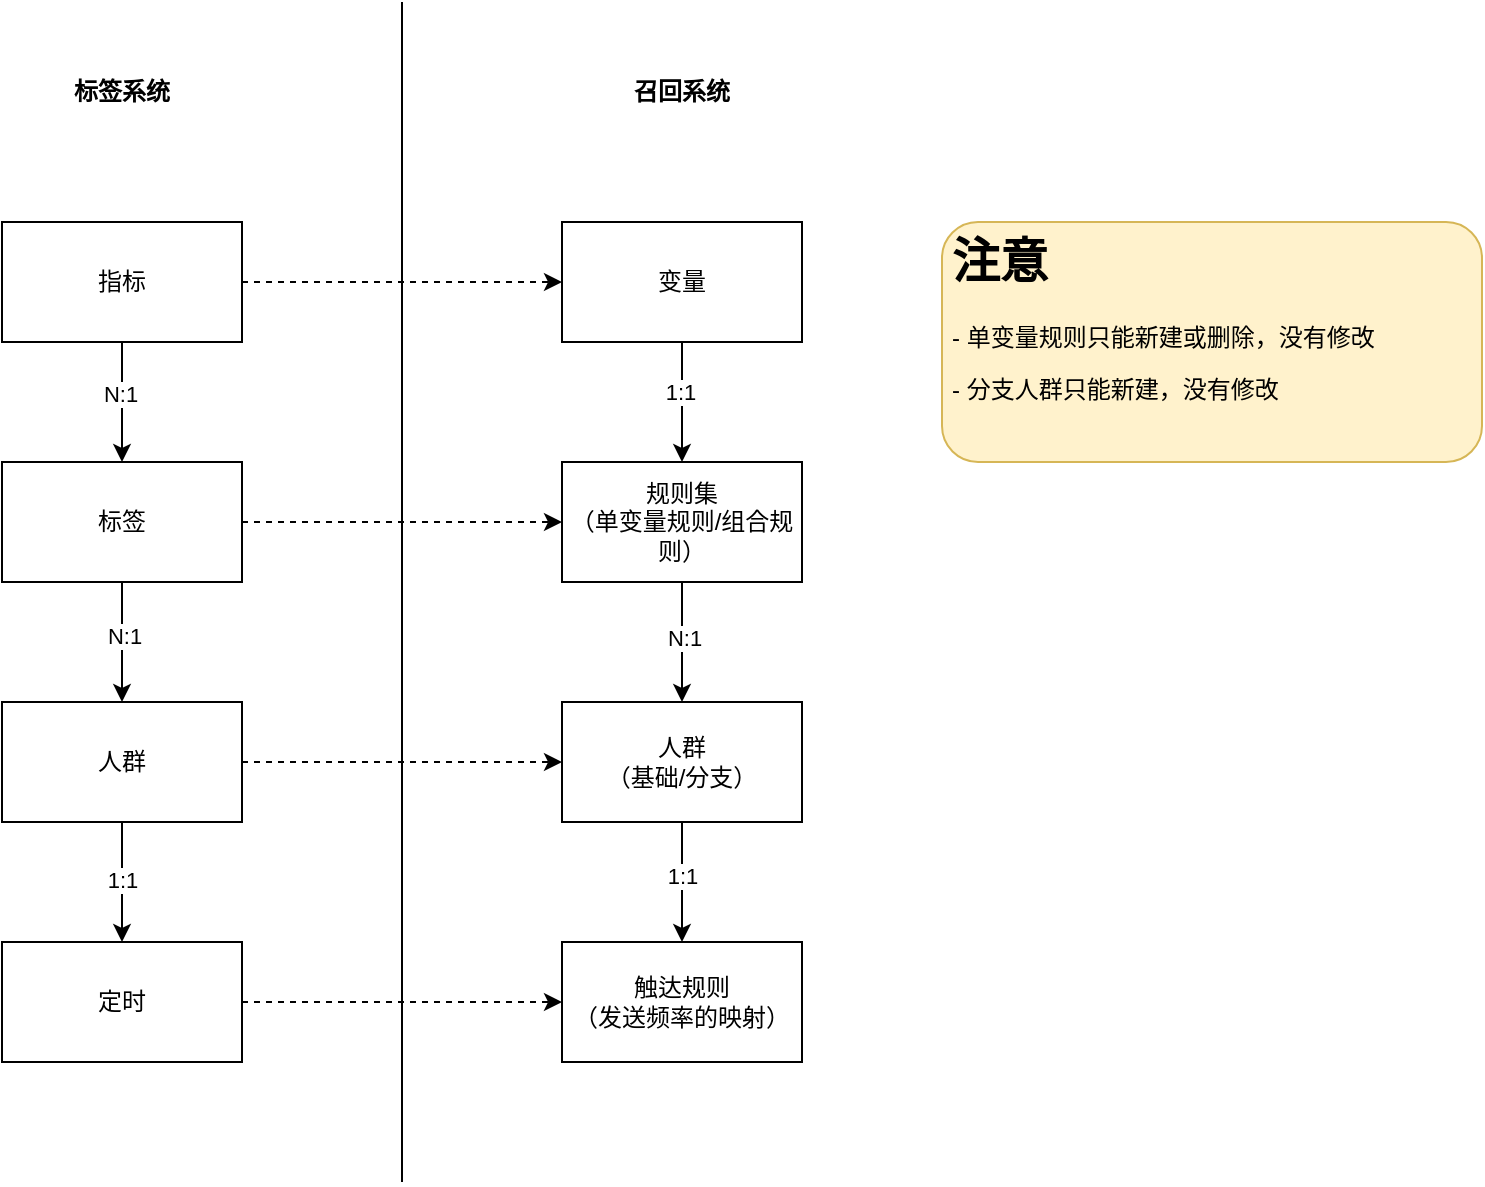<mxfile version="22.1.2" type="github" pages="10">
  <diagram id="fTAgdkfDgx4bp4r_mibD" name="标签与召回模型关系">
    <mxGraphModel dx="1434" dy="786" grid="1" gridSize="10" guides="1" tooltips="1" connect="1" arrows="1" fold="1" page="1" pageScale="1" pageWidth="827" pageHeight="1169" math="0" shadow="0">
      <root>
        <mxCell id="0" />
        <mxCell id="1" parent="0" />
        <mxCell id="UJ1YfZ1l8FCDVQ_FWexG-3" value="" style="edgeStyle=none;rounded=0;orthogonalLoop=1;jettySize=auto;html=1;dashed=1;" parent="1" source="UJ1YfZ1l8FCDVQ_FWexG-1" target="UJ1YfZ1l8FCDVQ_FWexG-2" edge="1">
          <mxGeometry relative="1" as="geometry" />
        </mxCell>
        <mxCell id="UJ1YfZ1l8FCDVQ_FWexG-19" style="edgeStyle=none;rounded=0;orthogonalLoop=1;jettySize=auto;html=1;entryX=0.5;entryY=0;entryDx=0;entryDy=0;" parent="1" source="UJ1YfZ1l8FCDVQ_FWexG-1" target="UJ1YfZ1l8FCDVQ_FWexG-4" edge="1">
          <mxGeometry relative="1" as="geometry" />
        </mxCell>
        <mxCell id="UJ1YfZ1l8FCDVQ_FWexG-20" value="N:1" style="edgeLabel;html=1;align=center;verticalAlign=middle;resizable=0;points=[];" parent="UJ1YfZ1l8FCDVQ_FWexG-19" vertex="1" connectable="0">
          <mxGeometry x="-0.133" y="-1" relative="1" as="geometry">
            <mxPoint as="offset" />
          </mxGeometry>
        </mxCell>
        <mxCell id="UJ1YfZ1l8FCDVQ_FWexG-1" value="指标" style="rounded=0;whiteSpace=wrap;html=1;" parent="1" vertex="1">
          <mxGeometry x="130" y="260" width="120" height="60" as="geometry" />
        </mxCell>
        <mxCell id="UJ1YfZ1l8FCDVQ_FWexG-21" style="edgeStyle=none;rounded=0;orthogonalLoop=1;jettySize=auto;html=1;" parent="1" source="UJ1YfZ1l8FCDVQ_FWexG-2" target="UJ1YfZ1l8FCDVQ_FWexG-6" edge="1">
          <mxGeometry relative="1" as="geometry" />
        </mxCell>
        <mxCell id="UJ1YfZ1l8FCDVQ_FWexG-22" value="1:1" style="edgeLabel;html=1;align=center;verticalAlign=middle;resizable=0;points=[];" parent="UJ1YfZ1l8FCDVQ_FWexG-21" vertex="1" connectable="0">
          <mxGeometry x="-0.167" y="-1" relative="1" as="geometry">
            <mxPoint as="offset" />
          </mxGeometry>
        </mxCell>
        <mxCell id="UJ1YfZ1l8FCDVQ_FWexG-2" value="变量" style="rounded=0;whiteSpace=wrap;html=1;" parent="1" vertex="1">
          <mxGeometry x="410" y="260" width="120" height="60" as="geometry" />
        </mxCell>
        <mxCell id="UJ1YfZ1l8FCDVQ_FWexG-7" value="" style="edgeStyle=none;rounded=0;orthogonalLoop=1;jettySize=auto;html=1;dashed=1;" parent="1" source="UJ1YfZ1l8FCDVQ_FWexG-4" target="UJ1YfZ1l8FCDVQ_FWexG-6" edge="1">
          <mxGeometry relative="1" as="geometry" />
        </mxCell>
        <mxCell id="UJ1YfZ1l8FCDVQ_FWexG-17" style="edgeStyle=none;rounded=0;orthogonalLoop=1;jettySize=auto;html=1;entryX=0.5;entryY=0;entryDx=0;entryDy=0;" parent="1" source="UJ1YfZ1l8FCDVQ_FWexG-4" target="UJ1YfZ1l8FCDVQ_FWexG-8" edge="1">
          <mxGeometry relative="1" as="geometry" />
        </mxCell>
        <mxCell id="UJ1YfZ1l8FCDVQ_FWexG-18" value="N:1" style="edgeLabel;html=1;align=center;verticalAlign=middle;resizable=0;points=[];" parent="UJ1YfZ1l8FCDVQ_FWexG-17" vertex="1" connectable="0">
          <mxGeometry x="-0.1" y="1" relative="1" as="geometry">
            <mxPoint as="offset" />
          </mxGeometry>
        </mxCell>
        <mxCell id="UJ1YfZ1l8FCDVQ_FWexG-4" value="标签" style="rounded=0;whiteSpace=wrap;html=1;" parent="1" vertex="1">
          <mxGeometry x="130" y="380" width="120" height="60" as="geometry" />
        </mxCell>
        <mxCell id="UJ1YfZ1l8FCDVQ_FWexG-23" style="edgeStyle=none;rounded=0;orthogonalLoop=1;jettySize=auto;html=1;entryX=0.5;entryY=0;entryDx=0;entryDy=0;" parent="1" source="UJ1YfZ1l8FCDVQ_FWexG-6" target="UJ1YfZ1l8FCDVQ_FWexG-9" edge="1">
          <mxGeometry relative="1" as="geometry" />
        </mxCell>
        <mxCell id="UJ1YfZ1l8FCDVQ_FWexG-24" value="N:1" style="edgeLabel;html=1;align=center;verticalAlign=middle;resizable=0;points=[];" parent="UJ1YfZ1l8FCDVQ_FWexG-23" vertex="1" connectable="0">
          <mxGeometry x="-0.067" y="1" relative="1" as="geometry">
            <mxPoint as="offset" />
          </mxGeometry>
        </mxCell>
        <mxCell id="UJ1YfZ1l8FCDVQ_FWexG-6" value="规则集&lt;br&gt;（单变量规则/组合规则）" style="rounded=0;whiteSpace=wrap;html=1;" parent="1" vertex="1">
          <mxGeometry x="410" y="380" width="120" height="60" as="geometry" />
        </mxCell>
        <mxCell id="UJ1YfZ1l8FCDVQ_FWexG-10" value="" style="edgeStyle=none;rounded=0;orthogonalLoop=1;jettySize=auto;html=1;dashed=1;" parent="1" source="UJ1YfZ1l8FCDVQ_FWexG-8" target="UJ1YfZ1l8FCDVQ_FWexG-9" edge="1">
          <mxGeometry relative="1" as="geometry" />
        </mxCell>
        <mxCell id="UJ1YfZ1l8FCDVQ_FWexG-15" style="edgeStyle=none;rounded=0;orthogonalLoop=1;jettySize=auto;html=1;" parent="1" source="UJ1YfZ1l8FCDVQ_FWexG-8" target="UJ1YfZ1l8FCDVQ_FWexG-11" edge="1">
          <mxGeometry relative="1" as="geometry" />
        </mxCell>
        <mxCell id="UJ1YfZ1l8FCDVQ_FWexG-16" value="1:1" style="edgeLabel;html=1;align=center;verticalAlign=middle;resizable=0;points=[];" parent="UJ1YfZ1l8FCDVQ_FWexG-15" vertex="1" connectable="0">
          <mxGeometry x="-0.033" relative="1" as="geometry">
            <mxPoint as="offset" />
          </mxGeometry>
        </mxCell>
        <mxCell id="UJ1YfZ1l8FCDVQ_FWexG-8" value="人群" style="rounded=0;whiteSpace=wrap;html=1;" parent="1" vertex="1">
          <mxGeometry x="130" y="500" width="120" height="60" as="geometry" />
        </mxCell>
        <mxCell id="UJ1YfZ1l8FCDVQ_FWexG-25" style="edgeStyle=none;rounded=0;orthogonalLoop=1;jettySize=auto;html=1;" parent="1" source="UJ1YfZ1l8FCDVQ_FWexG-9" target="UJ1YfZ1l8FCDVQ_FWexG-12" edge="1">
          <mxGeometry relative="1" as="geometry" />
        </mxCell>
        <mxCell id="UJ1YfZ1l8FCDVQ_FWexG-26" value="1:1" style="edgeLabel;html=1;align=center;verticalAlign=middle;resizable=0;points=[];" parent="UJ1YfZ1l8FCDVQ_FWexG-25" vertex="1" connectable="0">
          <mxGeometry x="-0.1" relative="1" as="geometry">
            <mxPoint as="offset" />
          </mxGeometry>
        </mxCell>
        <mxCell id="UJ1YfZ1l8FCDVQ_FWexG-9" value="人群&lt;br&gt;（基础/分支）" style="rounded=0;whiteSpace=wrap;html=1;" parent="1" vertex="1">
          <mxGeometry x="410" y="500" width="120" height="60" as="geometry" />
        </mxCell>
        <mxCell id="UJ1YfZ1l8FCDVQ_FWexG-13" value="" style="edgeStyle=none;rounded=0;orthogonalLoop=1;jettySize=auto;html=1;dashed=1;" parent="1" source="UJ1YfZ1l8FCDVQ_FWexG-11" target="UJ1YfZ1l8FCDVQ_FWexG-12" edge="1">
          <mxGeometry relative="1" as="geometry" />
        </mxCell>
        <mxCell id="UJ1YfZ1l8FCDVQ_FWexG-11" value="定时" style="rounded=0;whiteSpace=wrap;html=1;" parent="1" vertex="1">
          <mxGeometry x="130" y="620" width="120" height="60" as="geometry" />
        </mxCell>
        <mxCell id="UJ1YfZ1l8FCDVQ_FWexG-12" value="触达规则&lt;br&gt;（发送频率的映射）" style="rounded=0;whiteSpace=wrap;html=1;" parent="1" vertex="1">
          <mxGeometry x="410" y="620" width="120" height="60" as="geometry" />
        </mxCell>
        <mxCell id="UJ1YfZ1l8FCDVQ_FWexG-14" value="&lt;h1&gt;注意&lt;/h1&gt;&lt;p&gt;- 单变量规则只能新建或删除，没有修改&lt;/p&gt;&lt;p&gt;- 分支人群只能新建，没有修改&lt;/p&gt;" style="text;html=1;strokeColor=#d6b656;fillColor=#fff2cc;spacing=5;spacingTop=-20;whiteSpace=wrap;overflow=hidden;rounded=1;" parent="1" vertex="1">
          <mxGeometry x="600" y="260" width="270" height="120" as="geometry" />
        </mxCell>
        <mxCell id="TeXEFprUP8HJtuQMhtJB-1" value="" style="endArrow=none;html=1;rounded=0;" parent="1" edge="1">
          <mxGeometry width="50" height="50" relative="1" as="geometry">
            <mxPoint x="330" y="740" as="sourcePoint" />
            <mxPoint x="330" y="150" as="targetPoint" />
          </mxGeometry>
        </mxCell>
        <mxCell id="TeXEFprUP8HJtuQMhtJB-2" value="标签系统" style="text;html=1;strokeColor=none;fillColor=none;align=center;verticalAlign=middle;whiteSpace=wrap;rounded=0;fontStyle=1" parent="1" vertex="1">
          <mxGeometry x="160" y="180" width="60" height="30" as="geometry" />
        </mxCell>
        <mxCell id="TeXEFprUP8HJtuQMhtJB-3" value="召回系统" style="text;html=1;strokeColor=none;fillColor=none;align=center;verticalAlign=middle;whiteSpace=wrap;rounded=0;fontStyle=1" parent="1" vertex="1">
          <mxGeometry x="440" y="180" width="60" height="30" as="geometry" />
        </mxCell>
      </root>
    </mxGraphModel>
  </diagram>
  <diagram id="x54i7hT3NsHm1ePdERT5" name="数据模型">
    <mxGraphModel dx="1434" dy="824" grid="1" gridSize="10" guides="1" tooltips="1" connect="1" arrows="1" fold="1" page="1" pageScale="1" pageWidth="827" pageHeight="1169" math="0" shadow="0">
      <root>
        <mxCell id="0" />
        <mxCell id="1" parent="0" />
        <mxCell id="Eve3HCsHOngLBfl6ivmf-20" value="" style="rounded=0;whiteSpace=wrap;html=1;" parent="1" vertex="1">
          <mxGeometry x="90" y="510" width="720" height="320" as="geometry" />
        </mxCell>
        <mxCell id="Eve3HCsHOngLBfl6ivmf-4" value="" style="rounded=0;whiteSpace=wrap;html=1;" parent="1" vertex="1">
          <mxGeometry x="90" y="190" width="720" height="300" as="geometry" />
        </mxCell>
        <mxCell id="g5WmfjWRgyQqkPhHd7yk-1" value="策略树" style="rounded=0;whiteSpace=wrap;html=1;" parent="1" vertex="1">
          <mxGeometry x="120" y="220" width="660" height="60" as="geometry" />
        </mxCell>
        <mxCell id="g5WmfjWRgyQqkPhHd7yk-14" style="orthogonalLoop=1;jettySize=auto;html=1;entryX=0;entryY=0.5;entryDx=0;entryDy=0;rounded=0;endArrow=classic;endFill=1;" parent="1" source="g5WmfjWRgyQqkPhHd7yk-2" target="g5WmfjWRgyQqkPhHd7yk-3" edge="1">
          <mxGeometry relative="1" as="geometry">
            <mxPoint x="300" y="340" as="targetPoint" />
          </mxGeometry>
        </mxCell>
        <mxCell id="g5WmfjWRgyQqkPhHd7yk-15" value="N:N" style="edgeLabel;html=1;align=center;verticalAlign=middle;resizable=0;points=[];" parent="g5WmfjWRgyQqkPhHd7yk-14" vertex="1" connectable="0">
          <mxGeometry x="-0.033" relative="1" as="geometry">
            <mxPoint as="offset" />
          </mxGeometry>
        </mxCell>
        <mxCell id="g5WmfjWRgyQqkPhHd7yk-2" value="变量" style="rounded=0;whiteSpace=wrap;html=1;" parent="1" vertex="1">
          <mxGeometry x="120" y="310" width="120" height="60" as="geometry" />
        </mxCell>
        <mxCell id="g5WmfjWRgyQqkPhHd7yk-3" value="规则集" style="rounded=0;whiteSpace=wrap;html=1;" parent="1" vertex="1">
          <mxGeometry x="300" y="310" width="120" height="60" as="geometry" />
        </mxCell>
        <mxCell id="g5WmfjWRgyQqkPhHd7yk-33" style="edgeStyle=none;rounded=0;orthogonalLoop=1;jettySize=auto;html=1;entryX=0;entryY=0.5;entryDx=0;entryDy=0;" parent="1" source="g5WmfjWRgyQqkPhHd7yk-4" target="g5WmfjWRgyQqkPhHd7yk-32" edge="1">
          <mxGeometry relative="1" as="geometry" />
        </mxCell>
        <mxCell id="g5WmfjWRgyQqkPhHd7yk-36" value="1:1" style="edgeLabel;html=1;align=center;verticalAlign=middle;resizable=0;points=[];" parent="g5WmfjWRgyQqkPhHd7yk-33" vertex="1" connectable="0">
          <mxGeometry x="-0.24" relative="1" as="geometry">
            <mxPoint as="offset" />
          </mxGeometry>
        </mxCell>
        <mxCell id="g5WmfjWRgyQqkPhHd7yk-4" value="人群&lt;br&gt;（基础/分支）" style="rounded=0;whiteSpace=wrap;html=1;" parent="1" vertex="1">
          <mxGeometry x="120" y="400" width="120" height="60" as="geometry" />
        </mxCell>
        <mxCell id="g5WmfjWRgyQqkPhHd7yk-8" value="版本" style="rounded=1;whiteSpace=wrap;html=1;fillColor=#FFCCCC;" parent="1" vertex="1">
          <mxGeometry x="750" y="260" width="30" height="20" as="geometry" />
        </mxCell>
        <mxCell id="g5WmfjWRgyQqkPhHd7yk-9" value="版本" style="rounded=1;whiteSpace=wrap;html=1;fillColor=#FFCCCC;" parent="1" vertex="1">
          <mxGeometry x="390" y="350" width="30" height="20" as="geometry" />
        </mxCell>
        <mxCell id="g5WmfjWRgyQqkPhHd7yk-11" value="内容" style="rounded=0;whiteSpace=wrap;html=1;" parent="1" vertex="1">
          <mxGeometry x="660" y="400" width="120" height="60" as="geometry" />
        </mxCell>
        <mxCell id="g5WmfjWRgyQqkPhHd7yk-12" value="版本" style="rounded=1;whiteSpace=wrap;html=1;fillColor=#FFCCCC;" parent="1" vertex="1">
          <mxGeometry x="750" y="440" width="30" height="20" as="geometry" />
        </mxCell>
        <mxCell id="g5WmfjWRgyQqkPhHd7yk-35" style="edgeStyle=none;rounded=0;orthogonalLoop=1;jettySize=auto;html=1;" parent="1" source="g5WmfjWRgyQqkPhHd7yk-31" target="g5WmfjWRgyQqkPhHd7yk-11" edge="1">
          <mxGeometry relative="1" as="geometry" />
        </mxCell>
        <mxCell id="g5WmfjWRgyQqkPhHd7yk-38" value="1:N" style="edgeLabel;html=1;align=center;verticalAlign=middle;resizable=0;points=[];" parent="g5WmfjWRgyQqkPhHd7yk-35" vertex="1" connectable="0">
          <mxGeometry x="-0.12" relative="1" as="geometry">
            <mxPoint as="offset" />
          </mxGeometry>
        </mxCell>
        <mxCell id="g5WmfjWRgyQqkPhHd7yk-31" value="触达规则" style="rounded=0;whiteSpace=wrap;html=1;" parent="1" vertex="1">
          <mxGeometry x="480" y="400" width="120" height="60" as="geometry" />
        </mxCell>
        <mxCell id="g5WmfjWRgyQqkPhHd7yk-34" style="edgeStyle=none;rounded=0;orthogonalLoop=1;jettySize=auto;html=1;entryX=0;entryY=0.5;entryDx=0;entryDy=0;" parent="1" source="g5WmfjWRgyQqkPhHd7yk-32" target="g5WmfjWRgyQqkPhHd7yk-31" edge="1">
          <mxGeometry relative="1" as="geometry" />
        </mxCell>
        <mxCell id="g5WmfjWRgyQqkPhHd7yk-37" value="1:N" style="edgeLabel;html=1;align=center;verticalAlign=middle;resizable=0;points=[];" parent="g5WmfjWRgyQqkPhHd7yk-34" vertex="1" connectable="0">
          <mxGeometry x="-0.08" y="-1" relative="1" as="geometry">
            <mxPoint as="offset" />
          </mxGeometry>
        </mxCell>
        <mxCell id="g5WmfjWRgyQqkPhHd7yk-32" value="决策树" style="rounded=0;whiteSpace=wrap;html=1;" parent="1" vertex="1">
          <mxGeometry x="300" y="400" width="120" height="60" as="geometry" />
        </mxCell>
        <mxCell id="Eve3HCsHOngLBfl6ivmf-2" value="配置层" style="text;html=1;align=center;verticalAlign=middle;resizable=0;points=[];autosize=1;strokeColor=none;fillColor=none;" parent="1" vertex="1">
          <mxGeometry x="20" y="320" width="60" height="30" as="geometry" />
        </mxCell>
        <mxCell id="Eve3HCsHOngLBfl6ivmf-6" value="运行层" style="text;html=1;align=center;verticalAlign=middle;resizable=0;points=[];autosize=1;strokeColor=none;fillColor=none;" parent="1" vertex="1">
          <mxGeometry x="20" y="650" width="60" height="30" as="geometry" />
        </mxCell>
        <mxCell id="Eve3HCsHOngLBfl6ivmf-7" value="多表协同" style="rounded=1;whiteSpace=wrap;html=1;fillColor=#ffe6cc;strokeColor=#d79b00;" parent="1" vertex="1">
          <mxGeometry x="700" y="260" width="50" height="20" as="geometry" />
        </mxCell>
        <mxCell id="Eve3HCsHOngLBfl6ivmf-8" value="多表协同" style="rounded=1;whiteSpace=wrap;html=1;fillColor=#ffe6cc;strokeColor=#d79b00;" parent="1" vertex="1">
          <mxGeometry x="370" y="440" width="50" height="20" as="geometry" />
        </mxCell>
        <mxCell id="Eve3HCsHOngLBfl6ivmf-9" value="多表协同" style="rounded=1;whiteSpace=wrap;html=1;fillColor=#ffe6cc;strokeColor=#d79b00;" parent="1" vertex="1">
          <mxGeometry x="340" y="350" width="50" height="20" as="geometry" />
        </mxCell>
        <mxCell id="Eve3HCsHOngLBfl6ivmf-10" value="多表协同" style="rounded=1;whiteSpace=wrap;html=1;fillColor=#ffe6cc;strokeColor=#d79b00;" parent="1" vertex="1">
          <mxGeometry x="550" y="440" width="50" height="20" as="geometry" />
        </mxCell>
        <mxCell id="Eve3HCsHOngLBfl6ivmf-13" value="" style="edgeStyle=none;rounded=0;orthogonalLoop=1;jettySize=auto;html=1;dashed=1;" parent="1" source="Eve3HCsHOngLBfl6ivmf-11" target="Eve3HCsHOngLBfl6ivmf-12" edge="1">
          <mxGeometry relative="1" as="geometry" />
        </mxCell>
        <mxCell id="Eve3HCsHOngLBfl6ivmf-11" value="推送数据处理失败" style="rounded=0;whiteSpace=wrap;html=1;" parent="1" vertex="1">
          <mxGeometry x="120" y="540" width="120" height="60" as="geometry" />
        </mxCell>
        <mxCell id="Eve3HCsHOngLBfl6ivmf-17" style="edgeStyle=none;rounded=0;orthogonalLoop=1;jettySize=auto;html=1;exitX=0.5;exitY=1;exitDx=0;exitDy=0;entryX=0.5;entryY=0;entryDx=0;entryDy=0;" parent="1" source="Eve3HCsHOngLBfl6ivmf-12" target="Eve3HCsHOngLBfl6ivmf-14" edge="1">
          <mxGeometry relative="1" as="geometry" />
        </mxCell>
        <mxCell id="Eve3HCsHOngLBfl6ivmf-18" value="1:N" style="edgeLabel;html=1;align=center;verticalAlign=middle;resizable=0;points=[];" parent="Eve3HCsHOngLBfl6ivmf-17" vertex="1" connectable="0">
          <mxGeometry x="-0.333" relative="1" as="geometry">
            <mxPoint as="offset" />
          </mxGeometry>
        </mxCell>
        <mxCell id="yJtiRWorSMamiIOgyI0E-2" style="edgeStyle=none;rounded=0;orthogonalLoop=1;jettySize=auto;html=1;entryX=0.5;entryY=0;entryDx=0;entryDy=0;" parent="1" source="Eve3HCsHOngLBfl6ivmf-12" target="yJtiRWorSMamiIOgyI0E-1" edge="1">
          <mxGeometry relative="1" as="geometry" />
        </mxCell>
        <mxCell id="yJtiRWorSMamiIOgyI0E-3" value="1:N" style="edgeLabel;html=1;align=center;verticalAlign=middle;resizable=0;points=[];" parent="yJtiRWorSMamiIOgyI0E-2" vertex="1" connectable="0">
          <mxGeometry x="-0.15" relative="1" as="geometry">
            <mxPoint as="offset" />
          </mxGeometry>
        </mxCell>
        <mxCell id="Eve3HCsHOngLBfl6ivmf-12" value="案件" style="rounded=0;whiteSpace=wrap;html=1;" parent="1" vertex="1">
          <mxGeometry x="320" y="540" width="120" height="60" as="geometry" />
        </mxCell>
        <mxCell id="Eve3HCsHOngLBfl6ivmf-16" value="" style="edgeStyle=none;rounded=0;orthogonalLoop=1;jettySize=auto;html=1;entryX=0;entryY=0.5;entryDx=0;entryDy=0;" parent="1" source="Eve3HCsHOngLBfl6ivmf-14" target="Eve3HCsHOngLBfl6ivmf-15" edge="1">
          <mxGeometry relative="1" as="geometry" />
        </mxCell>
        <mxCell id="Eve3HCsHOngLBfl6ivmf-19" value="1:N" style="edgeLabel;html=1;align=center;verticalAlign=middle;resizable=0;points=[];" parent="Eve3HCsHOngLBfl6ivmf-16" vertex="1" connectable="0">
          <mxGeometry x="-0.2" y="-1" relative="1" as="geometry">
            <mxPoint as="offset" />
          </mxGeometry>
        </mxCell>
        <mxCell id="px50oltvCqACCDsfTtm3-2" style="rounded=0;orthogonalLoop=1;jettySize=auto;html=1;" parent="1" source="Eve3HCsHOngLBfl6ivmf-14" target="px50oltvCqACCDsfTtm3-1" edge="1">
          <mxGeometry relative="1" as="geometry" />
        </mxCell>
        <mxCell id="px50oltvCqACCDsfTtm3-3" value="1:N" style="edgeLabel;html=1;align=center;verticalAlign=middle;resizable=0;points=[];" parent="px50oltvCqACCDsfTtm3-2" vertex="1" connectable="0">
          <mxGeometry x="-0.087" y="-2" relative="1" as="geometry">
            <mxPoint as="offset" />
          </mxGeometry>
        </mxCell>
        <mxCell id="Eve3HCsHOngLBfl6ivmf-14" value="案件执行计划" style="rounded=0;whiteSpace=wrap;html=1;" parent="1" vertex="1">
          <mxGeometry x="360" y="650" width="120" height="60" as="geometry" />
        </mxCell>
        <mxCell id="Eve3HCsHOngLBfl6ivmf-15" value="延时发送任务" style="rounded=0;whiteSpace=wrap;html=1;" parent="1" vertex="1">
          <mxGeometry x="590" y="610" width="120" height="60" as="geometry" />
        </mxCell>
        <mxCell id="yJtiRWorSMamiIOgyI0E-1" value="案件变量" style="rounded=0;whiteSpace=wrap;html=1;" parent="1" vertex="1">
          <mxGeometry x="200" y="650" width="120" height="60" as="geometry" />
        </mxCell>
        <mxCell id="px50oltvCqACCDsfTtm3-1" value="等待结果任务" style="rounded=0;whiteSpace=wrap;html=1;" parent="1" vertex="1">
          <mxGeometry x="590" y="680" width="120" height="60" as="geometry" />
        </mxCell>
        <mxCell id="RlhOOjfo8V-Fwm569MVh-1" value="异常失败消息" style="rounded=0;whiteSpace=wrap;html=1;" parent="1" vertex="1">
          <mxGeometry x="200" y="740" width="120" height="60" as="geometry" />
        </mxCell>
        <mxCell id="NeasgIHMzMa3jI5TDg1K-1" value="三方请求日志" style="rounded=0;whiteSpace=wrap;html=1;" parent="1" vertex="1">
          <mxGeometry x="360" y="740" width="120" height="60" as="geometry" />
        </mxCell>
        <mxCell id="L_CLh0citHpiX5RbnOkv-1" value="&lt;h1&gt;注意&lt;/h1&gt;&lt;p&gt;1. 共享数据：变量、规则集、人群（基础）、内容，共享数据都有版本（变量不可变，不需要版本）&lt;/p&gt;&lt;p&gt;2. 私有数据：决策树、触达规则，这两个数据什么时候新建、什么时候更新，需要开发时详细考虑&lt;/p&gt;" style="text;html=1;strokeColor=#d6b656;fillColor=#fff2cc;spacing=5;spacingTop=-20;whiteSpace=wrap;overflow=hidden;rounded=0;" parent="1" vertex="1">
          <mxGeometry x="850" y="200" width="500" height="200" as="geometry" />
        </mxCell>
      </root>
    </mxGraphModel>
  </diagram>
  <diagram name="处理引擎" id="DIgMmTA0-sPKbl4sKN2a">
    <mxGraphModel dx="1194" dy="712" grid="1" gridSize="10" guides="1" tooltips="1" connect="1" arrows="1" fold="1" page="1" pageScale="1" pageWidth="827" pageHeight="1169" math="0" shadow="0">
      <root>
        <mxCell id="0" />
        <mxCell id="1" parent="0" />
        <mxCell id="FTZUywQZgXYwz_32TQcc-3" value="" style="edgeStyle=none;rounded=0;orthogonalLoop=1;jettySize=auto;html=1;" parent="1" source="FTZUywQZgXYwz_32TQcc-1" target="FTZUywQZgXYwz_32TQcc-2" edge="1">
          <mxGeometry relative="1" as="geometry" />
        </mxCell>
        <mxCell id="FTZUywQZgXYwz_32TQcc-1" value="数仓人群推送消息" style="rounded=0;whiteSpace=wrap;html=1;" parent="1" vertex="1">
          <mxGeometry x="120" y="330" width="120" height="60" as="geometry" />
        </mxCell>
        <mxCell id="FTZUywQZgXYwz_32TQcc-5" value="" style="edgeStyle=none;rounded=0;orthogonalLoop=1;jettySize=auto;html=1;" parent="1" source="FTZUywQZgXYwz_32TQcc-2" target="FTZUywQZgXYwz_32TQcc-4" edge="1">
          <mxGeometry relative="1" as="geometry" />
        </mxCell>
        <mxCell id="FTZUywQZgXYwz_32TQcc-2" value="申请立案消息" style="rounded=0;whiteSpace=wrap;html=1;" parent="1" vertex="1">
          <mxGeometry x="320" y="330" width="120" height="60" as="geometry" />
        </mxCell>
        <mxCell id="FTZUywQZgXYwz_32TQcc-12" style="edgeStyle=none;rounded=0;orthogonalLoop=1;jettySize=auto;html=1;entryX=0;entryY=0.5;entryDx=0;entryDy=0;" parent="1" source="FTZUywQZgXYwz_32TQcc-4" target="FTZUywQZgXYwz_32TQcc-11" edge="1">
          <mxGeometry relative="1" as="geometry" />
        </mxCell>
        <mxCell id="FTZUywQZgXYwz_32TQcc-4" value="sch处理消息" style="rounded=0;whiteSpace=wrap;html=1;" parent="1" vertex="1">
          <mxGeometry x="520" y="330" width="120" height="60" as="geometry" />
        </mxCell>
        <mxCell id="teJ92_hOLtsS_m1qLj6J-8" style="edgeStyle=orthogonalEdgeStyle;curved=1;rounded=0;orthogonalLoop=1;jettySize=auto;html=1;entryX=0.5;entryY=0;entryDx=0;entryDy=0;exitX=0.25;exitY=0;exitDx=0;exitDy=0;" parent="1" source="FTZUywQZgXYwz_32TQcc-6" target="FTZUywQZgXYwz_32TQcc-11" edge="1">
          <mxGeometry relative="1" as="geometry" />
        </mxCell>
        <mxCell id="teJ92_hOLtsS_m1qLj6J-9" value="收集结果" style="edgeLabel;html=1;align=center;verticalAlign=middle;resizable=0;points=[];" parent="teJ92_hOLtsS_m1qLj6J-8" vertex="1" connectable="0">
          <mxGeometry x="0.258" y="22" relative="1" as="geometry">
            <mxPoint as="offset" />
          </mxGeometry>
        </mxCell>
        <mxCell id="FTZUywQZgXYwz_32TQcc-6" value="sch变量收集消息" style="rounded=0;whiteSpace=wrap;html=1;" parent="1" vertex="1">
          <mxGeometry x="880" y="175" width="120" height="60" as="geometry" />
        </mxCell>
        <mxCell id="FTZUywQZgXYwz_32TQcc-19" style="edgeStyle=orthogonalEdgeStyle;curved=1;rounded=0;orthogonalLoop=1;jettySize=auto;html=1;entryX=1;entryY=0;entryDx=0;entryDy=0;exitX=0.25;exitY=0;exitDx=0;exitDy=0;" parent="1" source="FTZUywQZgXYwz_32TQcc-7" target="FTZUywQZgXYwz_32TQcc-11" edge="1">
          <mxGeometry relative="1" as="geometry">
            <mxPoint x="1000" y="335" as="sourcePoint" />
            <mxPoint x="1060" y="515" as="targetPoint" />
            <Array as="points">
              <mxPoint x="910" y="250" />
              <mxPoint x="880" y="250" />
              <mxPoint x="880" y="240" />
              <mxPoint x="770" y="240" />
            </Array>
          </mxGeometry>
        </mxCell>
        <mxCell id="teJ92_hOLtsS_m1qLj6J-6" value="请求成功/失败" style="edgeLabel;html=1;align=center;verticalAlign=middle;resizable=0;points=[];" parent="FTZUywQZgXYwz_32TQcc-19" vertex="1" connectable="0">
          <mxGeometry x="-0.189" y="-2" relative="1" as="geometry">
            <mxPoint x="-13" y="2" as="offset" />
          </mxGeometry>
        </mxCell>
        <mxCell id="FTZUywQZgXYwz_32TQcc-7" value="sch发送消息" style="rounded=0;whiteSpace=wrap;html=1;" parent="1" vertex="1">
          <mxGeometry x="880" y="275" width="120" height="60" as="geometry" />
        </mxCell>
        <mxCell id="teJ92_hOLtsS_m1qLj6J-22" style="edgeStyle=orthogonalEdgeStyle;curved=1;rounded=0;orthogonalLoop=1;jettySize=auto;html=1;exitX=1;exitY=0.5;exitDx=0;exitDy=0;entryX=0;entryY=0.5;entryDx=0;entryDy=0;" parent="1" source="FTZUywQZgXYwz_32TQcc-8" target="teJ92_hOLtsS_m1qLj6J-20" edge="1">
          <mxGeometry relative="1" as="geometry" />
        </mxCell>
        <mxCell id="teJ92_hOLtsS_m1qLj6J-23" style="edgeStyle=orthogonalEdgeStyle;curved=1;rounded=0;orthogonalLoop=1;jettySize=auto;html=1;entryX=0;entryY=0.5;entryDx=0;entryDy=0;" parent="1" source="FTZUywQZgXYwz_32TQcc-8" target="teJ92_hOLtsS_m1qLj6J-21" edge="1">
          <mxGeometry relative="1" as="geometry" />
        </mxCell>
        <mxCell id="FTZUywQZgXYwz_32TQcc-8" value="sch休眠消息" style="rounded=0;whiteSpace=wrap;html=1;" parent="1" vertex="1">
          <mxGeometry x="880" y="375" width="120" height="60" as="geometry" />
        </mxCell>
        <mxCell id="FTZUywQZgXYwz_32TQcc-13" style="edgeStyle=none;rounded=0;orthogonalLoop=1;jettySize=auto;html=1;entryX=0;entryY=0.5;entryDx=0;entryDy=0;exitX=1;exitY=0.5;exitDx=0;exitDy=0;" parent="1" source="FTZUywQZgXYwz_32TQcc-11" target="FTZUywQZgXYwz_32TQcc-6" edge="1">
          <mxGeometry relative="1" as="geometry">
            <mxPoint x="780" y="350" as="sourcePoint" />
          </mxGeometry>
        </mxCell>
        <mxCell id="FTZUywQZgXYwz_32TQcc-24" value="需收集信息" style="edgeLabel;html=1;align=center;verticalAlign=middle;resizable=0;points=[];" parent="FTZUywQZgXYwz_32TQcc-13" vertex="1" connectable="0">
          <mxGeometry x="-0.006" y="2" relative="1" as="geometry">
            <mxPoint as="offset" />
          </mxGeometry>
        </mxCell>
        <mxCell id="FTZUywQZgXYwz_32TQcc-14" style="edgeStyle=none;rounded=0;orthogonalLoop=1;jettySize=auto;html=1;exitX=1;exitY=0.5;exitDx=0;exitDy=0;entryX=0;entryY=0.5;entryDx=0;entryDy=0;" parent="1" source="FTZUywQZgXYwz_32TQcc-11" target="FTZUywQZgXYwz_32TQcc-7" edge="1">
          <mxGeometry relative="1" as="geometry" />
        </mxCell>
        <mxCell id="FTZUywQZgXYwz_32TQcc-25" value="可直接发送" style="edgeLabel;html=1;align=center;verticalAlign=middle;resizable=0;points=[];" parent="FTZUywQZgXYwz_32TQcc-14" vertex="1" connectable="0">
          <mxGeometry x="-0.073" y="-1" relative="1" as="geometry">
            <mxPoint x="8" y="-5" as="offset" />
          </mxGeometry>
        </mxCell>
        <mxCell id="FTZUywQZgXYwz_32TQcc-15" style="edgeStyle=none;rounded=0;orthogonalLoop=1;jettySize=auto;html=1;exitX=1;exitY=0.5;exitDx=0;exitDy=0;entryX=0;entryY=0.5;entryDx=0;entryDy=0;" parent="1" source="FTZUywQZgXYwz_32TQcc-11" target="FTZUywQZgXYwz_32TQcc-8" edge="1">
          <mxGeometry relative="1" as="geometry" />
        </mxCell>
        <mxCell id="FTZUywQZgXYwz_32TQcc-26" value="延时发送/不可跳过" style="edgeLabel;html=1;align=center;verticalAlign=middle;resizable=0;points=[];" parent="FTZUywQZgXYwz_32TQcc-15" vertex="1" connectable="0">
          <mxGeometry x="-0.218" y="2" relative="1" as="geometry">
            <mxPoint x="24" y="-1" as="offset" />
          </mxGeometry>
        </mxCell>
        <mxCell id="FTZUywQZgXYwz_32TQcc-18" style="edgeStyle=none;rounded=0;orthogonalLoop=1;jettySize=auto;html=1;entryX=0;entryY=0.5;entryDx=0;entryDy=0;exitX=1;exitY=0.5;exitDx=0;exitDy=0;" parent="1" source="FTZUywQZgXYwz_32TQcc-11" target="FTZUywQZgXYwz_32TQcc-16" edge="1">
          <mxGeometry relative="1" as="geometry" />
        </mxCell>
        <mxCell id="FTZUywQZgXYwz_32TQcc-27" value="拦截/发送成功/发送失败/收集失败" style="edgeLabel;html=1;align=center;verticalAlign=middle;resizable=0;points=[];" parent="FTZUywQZgXYwz_32TQcc-18" vertex="1" connectable="0">
          <mxGeometry x="0.034" y="-2" relative="1" as="geometry">
            <mxPoint x="5" y="19" as="offset" />
          </mxGeometry>
        </mxCell>
        <mxCell id="teJ92_hOLtsS_m1qLj6J-16" style="edgeStyle=orthogonalEdgeStyle;curved=1;rounded=0;orthogonalLoop=1;jettySize=auto;html=1;exitX=0;exitY=1;exitDx=0;exitDy=0;entryX=1;entryY=0.5;entryDx=0;entryDy=0;" parent="1" source="FTZUywQZgXYwz_32TQcc-16" target="FTZUywQZgXYwz_32TQcc-22" edge="1">
          <mxGeometry relative="1" as="geometry">
            <Array as="points">
              <mxPoint x="880" y="565" />
              <mxPoint x="680" y="565" />
              <mxPoint x="680" y="510" />
            </Array>
          </mxGeometry>
        </mxCell>
        <mxCell id="teJ92_hOLtsS_m1qLj6J-17" value="sch进度全部完成" style="edgeLabel;html=1;align=center;verticalAlign=middle;resizable=0;points=[];" parent="teJ92_hOLtsS_m1qLj6J-16" vertex="1" connectable="0">
          <mxGeometry x="0.013" relative="1" as="geometry">
            <mxPoint x="30" y="-5" as="offset" />
          </mxGeometry>
        </mxCell>
        <mxCell id="FTZUywQZgXYwz_32TQcc-11" value="sch分发" style="rhombus;whiteSpace=wrap;html=1;" parent="1" vertex="1">
          <mxGeometry x="710" y="320" width="80" height="80" as="geometry" />
        </mxCell>
        <mxCell id="teJ92_hOLtsS_m1qLj6J-14" style="edgeStyle=orthogonalEdgeStyle;curved=1;rounded=0;orthogonalLoop=1;jettySize=auto;html=1;exitX=-0.025;exitY=0.65;exitDx=0;exitDy=0;entryX=0.5;entryY=1;entryDx=0;entryDy=0;exitPerimeter=0;" parent="1" source="FTZUywQZgXYwz_32TQcc-16" target="FTZUywQZgXYwz_32TQcc-11" edge="1">
          <mxGeometry relative="1" as="geometry">
            <mxPoint x="850" y="545" as="sourcePoint" />
            <mxPoint x="720" y="415" as="targetPoint" />
          </mxGeometry>
        </mxCell>
        <mxCell id="teJ92_hOLtsS_m1qLj6J-15" value="不可跳过完成&lt;br&gt;则唤醒其他未完成节点" style="edgeLabel;html=1;align=center;verticalAlign=middle;resizable=0;points=[];" parent="teJ92_hOLtsS_m1qLj6J-14" vertex="1" connectable="0">
          <mxGeometry x="0.232" y="-15" relative="1" as="geometry">
            <mxPoint as="offset" />
          </mxGeometry>
        </mxCell>
        <mxCell id="FTZUywQZgXYwz_32TQcc-16" value="sch处理完成消息" style="rounded=0;whiteSpace=wrap;html=1;" parent="1" vertex="1">
          <mxGeometry x="880" y="485" width="120" height="60" as="geometry" />
        </mxCell>
        <mxCell id="FTZUywQZgXYwz_32TQcc-21" value="&lt;h1&gt;消息模型需要承载的功能&lt;/h1&gt;&lt;p&gt;1. 案件相关：立案、关案&lt;/p&gt;&lt;p&gt;2. sch相关：变量收集、sch发送、sch延时处理（隔夜推送）、sch不可跳过、失败检测及重发&lt;/p&gt;" style="text;html=1;strokeColor=#d6b656;fillColor=#fff2cc;spacing=5;spacingTop=-20;whiteSpace=wrap;overflow=hidden;rounded=0;" parent="1" vertex="1">
          <mxGeometry x="110" y="80" width="380" height="120" as="geometry" />
        </mxCell>
        <mxCell id="FTZUywQZgXYwz_32TQcc-22" value="案件处理完成" style="rounded=0;whiteSpace=wrap;html=1;" parent="1" vertex="1">
          <mxGeometry x="520" y="480" width="120" height="60" as="geometry" />
        </mxCell>
        <mxCell id="teJ92_hOLtsS_m1qLj6J-27" style="edgeStyle=orthogonalEdgeStyle;curved=1;rounded=0;orthogonalLoop=1;jettySize=auto;html=1;entryX=0.338;entryY=0.85;entryDx=0;entryDy=0;entryPerimeter=0;" parent="1" source="teJ92_hOLtsS_m1qLj6J-12" target="FTZUywQZgXYwz_32TQcc-11" edge="1">
          <mxGeometry relative="1" as="geometry">
            <Array as="points">
              <mxPoint x="1345" y="710" />
              <mxPoint x="710" y="710" />
              <mxPoint x="710" y="388" />
            </Array>
          </mxGeometry>
        </mxCell>
        <mxCell id="teJ92_hOLtsS_m1qLj6J-28" value="发送成功后的分发" style="edgeLabel;html=1;align=center;verticalAlign=middle;resizable=0;points=[];" parent="teJ92_hOLtsS_m1qLj6J-27" vertex="1" connectable="0">
          <mxGeometry x="-0.192" y="-3" relative="1" as="geometry">
            <mxPoint x="1" as="offset" />
          </mxGeometry>
        </mxCell>
        <mxCell id="teJ92_hOLtsS_m1qLj6J-12" value="定时任务&lt;br&gt;发送结果获取及更新" style="shape=process;whiteSpace=wrap;html=1;backgroundOutline=1;" parent="1" vertex="1">
          <mxGeometry x="1250" y="422.5" width="190" height="60" as="geometry" />
        </mxCell>
        <mxCell id="teJ92_hOLtsS_m1qLj6J-26" style="edgeStyle=orthogonalEdgeStyle;curved=1;rounded=0;orthogonalLoop=1;jettySize=auto;html=1;entryX=0;entryY=0;entryDx=0;entryDy=0;exitX=0.5;exitY=0;exitDx=0;exitDy=0;" parent="1" source="teJ92_hOLtsS_m1qLj6J-13" target="FTZUywQZgXYwz_32TQcc-11" edge="1">
          <mxGeometry relative="1" as="geometry">
            <Array as="points">
              <mxPoint x="1345" y="170" />
              <mxPoint x="1060" y="170" />
              <mxPoint x="1060" y="100" />
              <mxPoint x="700" y="100" />
              <mxPoint x="700" y="340" />
            </Array>
          </mxGeometry>
        </mxCell>
        <mxCell id="teJ92_hOLtsS_m1qLj6J-29" value="到发送时间的分发" style="edgeLabel;html=1;align=center;verticalAlign=middle;resizable=0;points=[];" parent="teJ92_hOLtsS_m1qLj6J-26" vertex="1" connectable="0">
          <mxGeometry x="-0.154" y="-1" relative="1" as="geometry">
            <mxPoint y="1" as="offset" />
          </mxGeometry>
        </mxCell>
        <mxCell id="teJ92_hOLtsS_m1qLj6J-13" value="定时任务&lt;br&gt;按时间获取到时间的待发送任务" style="shape=process;whiteSpace=wrap;html=1;backgroundOutline=1;" parent="1" vertex="1">
          <mxGeometry x="1250" y="327.5" width="190" height="60" as="geometry" />
        </mxCell>
        <mxCell id="teJ92_hOLtsS_m1qLj6J-19" value="&lt;h1&gt;可能存在问题&lt;/h1&gt;&lt;div&gt;1. 单个批次消息处理失败，卡住&lt;/div&gt;&lt;div&gt;2. 消息丢失&lt;/div&gt;&lt;div&gt;3. 重启异步处理任务中断&lt;/div&gt;" style="text;html=1;strokeColor=none;fillColor=none;spacing=5;spacingTop=-20;whiteSpace=wrap;overflow=hidden;rounded=0;" parent="1" vertex="1">
          <mxGeometry x="120" y="560" width="380" height="160" as="geometry" />
        </mxCell>
        <mxCell id="teJ92_hOLtsS_m1qLj6J-24" style="edgeStyle=orthogonalEdgeStyle;curved=1;rounded=0;orthogonalLoop=1;jettySize=auto;html=1;exitX=1;exitY=0.5;exitDx=0;exitDy=0;" parent="1" source="teJ92_hOLtsS_m1qLj6J-20" target="teJ92_hOLtsS_m1qLj6J-13" edge="1">
          <mxGeometry relative="1" as="geometry" />
        </mxCell>
        <mxCell id="teJ92_hOLtsS_m1qLj6J-20" value="延时发送任务" style="shape=parallelogram;perimeter=parallelogramPerimeter;whiteSpace=wrap;html=1;fixedSize=1;" parent="1" vertex="1">
          <mxGeometry x="1060" y="360" width="110" height="40" as="geometry" />
        </mxCell>
        <mxCell id="teJ92_hOLtsS_m1qLj6J-25" style="edgeStyle=orthogonalEdgeStyle;curved=1;rounded=0;orthogonalLoop=1;jettySize=auto;html=1;entryX=0;entryY=0.5;entryDx=0;entryDy=0;" parent="1" source="teJ92_hOLtsS_m1qLj6J-21" target="teJ92_hOLtsS_m1qLj6J-12" edge="1">
          <mxGeometry relative="1" as="geometry" />
        </mxCell>
        <mxCell id="teJ92_hOLtsS_m1qLj6J-21" value="不可跳过任务" style="shape=parallelogram;perimeter=parallelogramPerimeter;whiteSpace=wrap;html=1;fixedSize=1;" parent="1" vertex="1">
          <mxGeometry x="1060" y="422.5" width="110" height="40" as="geometry" />
        </mxCell>
      </root>
    </mxGraphModel>
  </diagram>
  <diagram id="2yevlmDSel1cT-y2hiok" name="状态机设计">
    <mxGraphModel dx="1434" dy="786" grid="1" gridSize="10" guides="1" tooltips="1" connect="1" arrows="1" fold="1" page="1" pageScale="1" pageWidth="827" pageHeight="1169" math="0" shadow="0">
      <root>
        <mxCell id="0" />
        <mxCell id="1" parent="0" />
        <mxCell id="jGME0bBxlAr8qKropyV6-11" value="策略树状态" style="rounded=0;whiteSpace=wrap;html=1;verticalAlign=top;" parent="1" vertex="1">
          <mxGeometry x="130" y="100" width="750" height="220" as="geometry" />
        </mxCell>
        <mxCell id="jGME0bBxlAr8qKropyV6-8" value="" style="edgeStyle=orthogonalEdgeStyle;rounded=0;orthogonalLoop=1;jettySize=auto;html=1;entryX=0;entryY=0.5;entryDx=0;entryDy=0;entryPerimeter=0;" parent="1" source="jGME0bBxlAr8qKropyV6-6" target="vRWzefbL7mbwpi-_icfg-3" edge="1">
          <mxGeometry relative="1" as="geometry" />
        </mxCell>
        <mxCell id="jGME0bBxlAr8qKropyV6-14" value="保存提交" style="edgeLabel;html=1;align=center;verticalAlign=middle;resizable=0;points=[];" parent="jGME0bBxlAr8qKropyV6-8" vertex="1" connectable="0">
          <mxGeometry x="-0.15" y="-1" relative="1" as="geometry">
            <mxPoint as="offset" />
          </mxGeometry>
        </mxCell>
        <mxCell id="jGME0bBxlAr8qKropyV6-6" value="草稿" style="rounded=1;whiteSpace=wrap;html=1;" parent="1" vertex="1">
          <mxGeometry x="160" y="190" width="120" height="60" as="geometry" />
        </mxCell>
        <mxCell id="vRWzefbL7mbwpi-_icfg-1" style="edgeStyle=orthogonalEdgeStyle;rounded=0;orthogonalLoop=1;jettySize=auto;html=1;entryX=0.5;entryY=1;entryDx=0;entryDy=0;exitX=0.5;exitY=1;exitDx=0;exitDy=0;" edge="1" parent="1" source="jGME0bBxlAr8qKropyV6-7" target="jGME0bBxlAr8qKropyV6-9">
          <mxGeometry relative="1" as="geometry" />
        </mxCell>
        <mxCell id="jGME0bBxlAr8qKropyV6-7" value="运行" style="rounded=1;whiteSpace=wrap;html=1;fillColor=#f8cecc;strokeColor=#b85450;" parent="1" vertex="1">
          <mxGeometry x="535" y="190" width="120" height="60" as="geometry" />
        </mxCell>
        <mxCell id="jGME0bBxlAr8qKropyV6-15" style="edgeStyle=orthogonalEdgeStyle;rounded=0;orthogonalLoop=1;jettySize=auto;html=1;entryX=0.5;entryY=0;entryDx=0;entryDy=0;exitX=0.5;exitY=0;exitDx=0;exitDy=0;" parent="1" source="jGME0bBxlAr8qKropyV6-9" target="jGME0bBxlAr8qKropyV6-7" edge="1">
          <mxGeometry relative="1" as="geometry">
            <Array as="points">
              <mxPoint x="620" y="160" />
              <mxPoint x="420" y="160" />
            </Array>
          </mxGeometry>
        </mxCell>
        <mxCell id="jGME0bBxlAr8qKropyV6-16" value="开启" style="edgeLabel;html=1;align=center;verticalAlign=middle;resizable=0;points=[];" parent="jGME0bBxlAr8qKropyV6-15" vertex="1" connectable="0">
          <mxGeometry x="-0.031" y="2" relative="1" as="geometry">
            <mxPoint as="offset" />
          </mxGeometry>
        </mxCell>
        <mxCell id="jGME0bBxlAr8qKropyV6-9" value="暂停" style="rounded=1;whiteSpace=wrap;html=1;fillColor=#f8cecc;strokeColor=#b85450;" parent="1" vertex="1">
          <mxGeometry x="735" y="190" width="120" height="60" as="geometry" />
        </mxCell>
        <mxCell id="jGME0bBxlAr8qKropyV6-18" value="树节点状态 / 分支人群 / 决策树节点 / 触达规则 状态" style="rounded=0;whiteSpace=wrap;html=1;verticalAlign=top;" parent="1" vertex="1">
          <mxGeometry x="130" y="350" width="580" height="220" as="geometry" />
        </mxCell>
        <mxCell id="jGME0bBxlAr8qKropyV6-22" style="edgeStyle=orthogonalEdgeStyle;rounded=0;orthogonalLoop=1;jettySize=auto;html=1;entryX=0.5;entryY=1;entryDx=0;entryDy=0;exitX=0.5;exitY=1;exitDx=0;exitDy=0;" parent="1" source="jGME0bBxlAr8qKropyV6-24" target="jGME0bBxlAr8qKropyV6-27" edge="1">
          <mxGeometry relative="1" as="geometry">
            <Array as="points">
              <mxPoint x="320" y="530" />
              <mxPoint x="520" y="530" />
            </Array>
          </mxGeometry>
        </mxCell>
        <mxCell id="jGME0bBxlAr8qKropyV6-23" value="暂停" style="edgeLabel;html=1;align=center;verticalAlign=middle;resizable=0;points=[];" parent="jGME0bBxlAr8qKropyV6-22" vertex="1" connectable="0">
          <mxGeometry x="0.029" y="4" relative="1" as="geometry">
            <mxPoint as="offset" />
          </mxGeometry>
        </mxCell>
        <mxCell id="jGME0bBxlAr8qKropyV6-24" value="运行" style="rounded=1;whiteSpace=wrap;html=1;fillColor=#f8cecc;strokeColor=#b85450;" parent="1" vertex="1">
          <mxGeometry x="260" y="440" width="120" height="60" as="geometry" />
        </mxCell>
        <mxCell id="jGME0bBxlAr8qKropyV6-25" style="edgeStyle=orthogonalEdgeStyle;rounded=0;orthogonalLoop=1;jettySize=auto;html=1;entryX=0.5;entryY=0;entryDx=0;entryDy=0;exitX=0.5;exitY=0;exitDx=0;exitDy=0;" parent="1" source="jGME0bBxlAr8qKropyV6-27" target="jGME0bBxlAr8qKropyV6-24" edge="1">
          <mxGeometry relative="1" as="geometry">
            <Array as="points">
              <mxPoint x="520" y="410" />
              <mxPoint x="320" y="410" />
            </Array>
          </mxGeometry>
        </mxCell>
        <mxCell id="jGME0bBxlAr8qKropyV6-26" value="开启" style="edgeLabel;html=1;align=center;verticalAlign=middle;resizable=0;points=[];" parent="jGME0bBxlAr8qKropyV6-25" vertex="1" connectable="0">
          <mxGeometry x="-0.031" y="2" relative="1" as="geometry">
            <mxPoint as="offset" />
          </mxGeometry>
        </mxCell>
        <mxCell id="jGME0bBxlAr8qKropyV6-27" value="暂停" style="rounded=1;whiteSpace=wrap;html=1;fillColor=#f8cecc;strokeColor=#b85450;" parent="1" vertex="1">
          <mxGeometry x="460" y="440" width="120" height="60" as="geometry" />
        </mxCell>
        <mxCell id="M92Hsv6QzW9EHokw1du3-1" value="案件 执行结果状态" style="rounded=0;whiteSpace=wrap;html=1;verticalAlign=top;" parent="1" vertex="1">
          <mxGeometry x="170" y="970" width="580" height="270" as="geometry" />
        </mxCell>
        <mxCell id="M92Hsv6QzW9EHokw1du3-8" style="edgeStyle=orthogonalEdgeStyle;rounded=0;orthogonalLoop=1;jettySize=auto;html=1;entryX=0;entryY=0.5;entryDx=0;entryDy=0;exitX=0.5;exitY=0;exitDx=0;exitDy=0;" parent="1" source="M92Hsv6QzW9EHokw1du3-4" target="M92Hsv6QzW9EHokw1du3-7" edge="1">
          <mxGeometry relative="1" as="geometry" />
        </mxCell>
        <mxCell id="M92Hsv6QzW9EHokw1du3-9" value="执行计划都完成" style="edgeLabel;html=1;align=center;verticalAlign=middle;resizable=0;points=[];" parent="M92Hsv6QzW9EHokw1du3-8" vertex="1" connectable="0">
          <mxGeometry x="-0.091" y="-2" relative="1" as="geometry">
            <mxPoint y="-2" as="offset" />
          </mxGeometry>
        </mxCell>
        <mxCell id="M92Hsv6QzW9EHokw1du3-12" style="edgeStyle=orthogonalEdgeStyle;rounded=0;orthogonalLoop=1;jettySize=auto;html=1;entryX=0;entryY=0.5;entryDx=0;entryDy=0;" parent="1" source="M92Hsv6QzW9EHokw1du3-4" target="M92Hsv6QzW9EHokw1du3-10" edge="1">
          <mxGeometry relative="1" as="geometry" />
        </mxCell>
        <mxCell id="M92Hsv6QzW9EHokw1du3-14" value="存在成功" style="edgeLabel;html=1;align=center;verticalAlign=middle;resizable=0;points=[];" parent="M92Hsv6QzW9EHokw1du3-12" vertex="1" connectable="0">
          <mxGeometry x="-0.111" y="2" relative="1" as="geometry">
            <mxPoint as="offset" />
          </mxGeometry>
        </mxCell>
        <mxCell id="M92Hsv6QzW9EHokw1du3-13" style="edgeStyle=orthogonalEdgeStyle;rounded=0;orthogonalLoop=1;jettySize=auto;html=1;entryX=0;entryY=0.5;entryDx=0;entryDy=0;exitX=0.5;exitY=1;exitDx=0;exitDy=0;" parent="1" source="M92Hsv6QzW9EHokw1du3-4" target="M92Hsv6QzW9EHokw1du3-11" edge="1">
          <mxGeometry relative="1" as="geometry" />
        </mxCell>
        <mxCell id="M92Hsv6QzW9EHokw1du3-15" value="全部失败" style="edgeLabel;html=1;align=center;verticalAlign=middle;resizable=0;points=[];" parent="M92Hsv6QzW9EHokw1du3-13" vertex="1" connectable="0">
          <mxGeometry x="-0.152" y="1" relative="1" as="geometry">
            <mxPoint as="offset" />
          </mxGeometry>
        </mxCell>
        <mxCell id="M92Hsv6QzW9EHokw1du3-4" value="初始态" style="rounded=1;whiteSpace=wrap;html=1;" parent="1" vertex="1">
          <mxGeometry x="230" y="1080" width="120" height="60" as="geometry" />
        </mxCell>
        <mxCell id="M92Hsv6QzW9EHokw1du3-7" value="全部成功" style="rounded=1;whiteSpace=wrap;html=1;fillColor=#f8cecc;strokeColor=#b85450;" parent="1" vertex="1">
          <mxGeometry x="530" y="1000" width="120" height="60" as="geometry" />
        </mxCell>
        <mxCell id="M92Hsv6QzW9EHokw1du3-10" value="部分成功" style="rounded=1;whiteSpace=wrap;html=1;fillColor=#f8cecc;strokeColor=#b85450;" parent="1" vertex="1">
          <mxGeometry x="530" y="1080" width="120" height="60" as="geometry" />
        </mxCell>
        <mxCell id="M92Hsv6QzW9EHokw1du3-11" value="全部失败" style="rounded=1;whiteSpace=wrap;html=1;fillColor=#f8cecc;strokeColor=#b85450;" parent="1" vertex="1">
          <mxGeometry x="530" y="1160" width="120" height="60" as="geometry" />
        </mxCell>
        <mxCell id="M92Hsv6QzW9EHokw1du3-16" value="案件执行计划 状态" style="rounded=0;whiteSpace=wrap;html=1;verticalAlign=top;" parent="1" vertex="1">
          <mxGeometry x="170" y="1269" width="990" height="641" as="geometry" />
        </mxCell>
        <mxCell id="M92Hsv6QzW9EHokw1du3-30" value="" style="edgeStyle=orthogonalEdgeStyle;rounded=0;orthogonalLoop=1;jettySize=auto;html=1;" parent="1" source="M92Hsv6QzW9EHokw1du3-27" target="M92Hsv6QzW9EHokw1du3-29" edge="1">
          <mxGeometry relative="1" as="geometry" />
        </mxCell>
        <mxCell id="M92Hsv6QzW9EHokw1du3-27" value="初始态" style="rounded=1;whiteSpace=wrap;html=1;" parent="1" vertex="1">
          <mxGeometry x="380" y="1340" width="120" height="60" as="geometry" />
        </mxCell>
        <mxCell id="M92Hsv6QzW9EHokw1du3-32" value="" style="edgeStyle=orthogonalEdgeStyle;rounded=0;orthogonalLoop=1;jettySize=auto;html=1;" parent="1" source="M92Hsv6QzW9EHokw1du3-29" target="M92Hsv6QzW9EHokw1du3-31" edge="1">
          <mxGeometry relative="1" as="geometry" />
        </mxCell>
        <mxCell id="M92Hsv6QzW9EHokw1du3-29" value="处理中" style="rounded=1;whiteSpace=wrap;html=1;" parent="1" vertex="1">
          <mxGeometry x="630" y="1340" width="120" height="60" as="geometry" />
        </mxCell>
        <mxCell id="M92Hsv6QzW9EHokw1du3-31" value="完成" style="rounded=1;whiteSpace=wrap;html=1;fillColor=#f8cecc;strokeColor=#b85450;" parent="1" vertex="1">
          <mxGeometry x="880" y="1340" width="120" height="60" as="geometry" />
        </mxCell>
        <mxCell id="M92Hsv6QzW9EHokw1du3-34" value="处理进度" style="text;html=1;strokeColor=none;fillColor=none;align=center;verticalAlign=middle;whiteSpace=wrap;rounded=0;" parent="1" vertex="1">
          <mxGeometry x="220" y="1355" width="60" height="30" as="geometry" />
        </mxCell>
        <mxCell id="M92Hsv6QzW9EHokw1du3-35" value="处理结果" style="text;html=1;strokeColor=none;fillColor=none;align=center;verticalAlign=middle;whiteSpace=wrap;rounded=0;" parent="1" vertex="1">
          <mxGeometry x="220" y="1540" width="60" height="30" as="geometry" />
        </mxCell>
        <mxCell id="CCmuyHEVDU0HhsyelesW-3" style="rounded=0;orthogonalLoop=1;jettySize=auto;html=1;entryX=1;entryY=0.5;entryDx=0;entryDy=0;exitX=0;exitY=0;exitDx=0;exitDy=0;" parent="1" source="M92Hsv6QzW9EHokw1du3-36" target="M92Hsv6QzW9EHokw1du3-37" edge="1">
          <mxGeometry relative="1" as="geometry" />
        </mxCell>
        <mxCell id="CCmuyHEVDU0HhsyelesW-4" style="rounded=0;orthogonalLoop=1;jettySize=auto;html=1;entryX=0;entryY=0.5;entryDx=0;entryDy=0;exitX=1;exitY=0.25;exitDx=0;exitDy=0;" parent="1" source="M92Hsv6QzW9EHokw1du3-36" target="M92Hsv6QzW9EHokw1du3-39" edge="1">
          <mxGeometry relative="1" as="geometry" />
        </mxCell>
        <mxCell id="CCmuyHEVDU0HhsyelesW-5" style="rounded=0;orthogonalLoop=1;jettySize=auto;html=1;entryX=0;entryY=0.5;entryDx=0;entryDy=0;" parent="1" source="M92Hsv6QzW9EHokw1du3-36" target="M92Hsv6QzW9EHokw1du3-40" edge="1">
          <mxGeometry relative="1" as="geometry" />
        </mxCell>
        <mxCell id="CCmuyHEVDU0HhsyelesW-6" style="rounded=0;orthogonalLoop=1;jettySize=auto;html=1;entryX=0;entryY=0.5;entryDx=0;entryDy=0;exitX=1;exitY=1;exitDx=0;exitDy=0;" parent="1" source="M92Hsv6QzW9EHokw1du3-36" target="M92Hsv6QzW9EHokw1du3-41" edge="1">
          <mxGeometry relative="1" as="geometry" />
        </mxCell>
        <mxCell id="CCmuyHEVDU0HhsyelesW-7" style="rounded=0;orthogonalLoop=1;jettySize=auto;html=1;exitX=0.5;exitY=1;exitDx=0;exitDy=0;entryX=0.5;entryY=0;entryDx=0;entryDy=0;" parent="1" source="M92Hsv6QzW9EHokw1du3-41" target="M92Hsv6QzW9EHokw1du3-43" edge="1">
          <mxGeometry relative="1" as="geometry" />
        </mxCell>
        <mxCell id="CCmuyHEVDU0HhsyelesW-8" style="rounded=0;orthogonalLoop=1;jettySize=auto;html=1;exitX=0;exitY=0.5;exitDx=0;exitDy=0;entryX=1;entryY=0.5;entryDx=0;entryDy=0;" parent="1" source="M92Hsv6QzW9EHokw1du3-36" target="CCmuyHEVDU0HhsyelesW-1" edge="1">
          <mxGeometry relative="1" as="geometry" />
        </mxCell>
        <mxCell id="RAjdvaYsyrnp-WuNURan-2" style="rounded=0;orthogonalLoop=1;jettySize=auto;html=1;exitX=0.5;exitY=1;exitDx=0;exitDy=0;" parent="1" source="M92Hsv6QzW9EHokw1du3-36" target="RAjdvaYsyrnp-WuNURan-1" edge="1">
          <mxGeometry relative="1" as="geometry" />
        </mxCell>
        <mxCell id="M92Hsv6QzW9EHokw1du3-36" value="初始态" style="rounded=1;whiteSpace=wrap;html=1;" parent="1" vertex="1">
          <mxGeometry x="575" y="1600" width="110" height="50" as="geometry" />
        </mxCell>
        <mxCell id="M92Hsv6QzW9EHokw1du3-37" value="数据收集失败" style="rounded=1;whiteSpace=wrap;html=1;fillColor=#f8cecc;strokeColor=#b85450;" parent="1" vertex="1">
          <mxGeometry x="370" y="1510" width="120" height="60" as="geometry" />
        </mxCell>
        <mxCell id="CCmuyHEVDU0HhsyelesW-2" style="rounded=0;orthogonalLoop=1;jettySize=auto;html=1;entryX=0.5;entryY=0;entryDx=0;entryDy=0;" parent="1" source="M92Hsv6QzW9EHokw1du3-40" target="M92Hsv6QzW9EHokw1du3-41" edge="1">
          <mxGeometry relative="1" as="geometry" />
        </mxCell>
        <mxCell id="1MlIs_zWsxStoxS6cCIG-1" style="rounded=0;orthogonalLoop=1;jettySize=auto;html=1;entryX=1;entryY=0.5;entryDx=0;entryDy=0;exitX=0.5;exitY=0;exitDx=0;exitDy=0;" parent="1" source="M92Hsv6QzW9EHokw1du3-39" target="M92Hsv6QzW9EHokw1du3-42" edge="1">
          <mxGeometry relative="1" as="geometry" />
        </mxCell>
        <mxCell id="M92Hsv6QzW9EHokw1du3-39" value="数据收集成功" style="rounded=1;whiteSpace=wrap;html=1;fillColor=#f5f5f5;fontColor=#333333;strokeColor=#666666;" parent="1" vertex="1">
          <mxGeometry x="910" y="1550" width="120" height="60" as="geometry" />
        </mxCell>
        <mxCell id="M92Hsv6QzW9EHokw1du3-41" value="请求成功" style="rounded=1;whiteSpace=wrap;html=1;fillColor=#f8cecc;strokeColor=#b85450;" parent="1" vertex="1">
          <mxGeometry x="790" y="1705" width="120" height="60" as="geometry" />
        </mxCell>
        <mxCell id="RAjdvaYsyrnp-WuNURan-5" style="rounded=0;orthogonalLoop=1;jettySize=auto;html=1;exitX=0;exitY=0.25;exitDx=0;exitDy=0;entryX=0.5;entryY=1;entryDx=0;entryDy=0;" parent="1" source="M92Hsv6QzW9EHokw1du3-43" target="RAjdvaYsyrnp-WuNURan-1" edge="1">
          <mxGeometry relative="1" as="geometry" />
        </mxCell>
        <mxCell id="RAjdvaYsyrnp-WuNURan-7" value="依赖方发送成功" style="edgeLabel;html=1;align=center;verticalAlign=middle;resizable=0;points=[];" parent="RAjdvaYsyrnp-WuNURan-5" vertex="1" connectable="0">
          <mxGeometry x="-0.141" y="1" relative="1" as="geometry">
            <mxPoint as="offset" />
          </mxGeometry>
        </mxCell>
        <mxCell id="RAjdvaYsyrnp-WuNURan-6" style="rounded=0;orthogonalLoop=1;jettySize=auto;html=1;exitX=0;exitY=0.75;exitDx=0;exitDy=0;entryX=0.5;entryY=1;entryDx=0;entryDy=0;" parent="1" source="M92Hsv6QzW9EHokw1du3-43" target="RAjdvaYsyrnp-WuNURan-3" edge="1">
          <mxGeometry relative="1" as="geometry" />
        </mxCell>
        <mxCell id="RAjdvaYsyrnp-WuNURan-8" value="依赖方发送失败" style="edgeLabel;html=1;align=center;verticalAlign=middle;resizable=0;points=[];" parent="RAjdvaYsyrnp-WuNURan-6" vertex="1" connectable="0">
          <mxGeometry x="0.179" y="1" relative="1" as="geometry">
            <mxPoint as="offset" />
          </mxGeometry>
        </mxCell>
        <mxCell id="M92Hsv6QzW9EHokw1du3-42" value="延时等待" style="rounded=1;whiteSpace=wrap;html=1;fillColor=#f5f5f5;fontColor=#333333;strokeColor=#666666;" parent="1" vertex="1">
          <mxGeometry x="620" y="1470" width="120" height="60" as="geometry" />
        </mxCell>
        <mxCell id="RAjdvaYsyrnp-WuNURan-9" style="rounded=0;orthogonalLoop=1;jettySize=auto;html=1;exitX=0.5;exitY=0;exitDx=0;exitDy=0;" parent="1" source="M92Hsv6QzW9EHokw1du3-36" target="M92Hsv6QzW9EHokw1du3-42" edge="1">
          <mxGeometry relative="1" as="geometry" />
        </mxCell>
        <mxCell id="M92Hsv6QzW9EHokw1du3-43" value="发送结果等待&lt;br&gt;（不可跳过）" style="rounded=1;whiteSpace=wrap;html=1;fillColor=#f5f5f5;fontColor=#333333;strokeColor=#666666;" parent="1" vertex="1">
          <mxGeometry x="770" y="1810" width="120" height="60" as="geometry" />
        </mxCell>
        <mxCell id="CCmuyHEVDU0HhsyelesW-1" value="被拦截&lt;br&gt;（黑名单/限制频率/关案/不可跳过拦截）" style="rounded=1;whiteSpace=wrap;html=1;fillColor=#f8cecc;strokeColor=#b85450;" parent="1" vertex="1">
          <mxGeometry x="370" y="1595" width="120" height="60" as="geometry" />
        </mxCell>
        <mxCell id="RAjdvaYsyrnp-WuNURan-1" value="依赖方处理失败" style="rounded=1;whiteSpace=wrap;html=1;fillColor=#f8cecc;strokeColor=#b85450;" parent="1" vertex="1">
          <mxGeometry x="570" y="1705" width="120" height="60" as="geometry" />
        </mxCell>
        <mxCell id="RAjdvaYsyrnp-WuNURan-3" value="依赖方处理成功" style="rounded=1;whiteSpace=wrap;html=1;fillColor=#f8cecc;strokeColor=#b85450;" parent="1" vertex="1">
          <mxGeometry x="370" y="1705" width="120" height="60" as="geometry" />
        </mxCell>
        <mxCell id="1MlIs_zWsxStoxS6cCIG-3" value="" style="rounded=0;orthogonalLoop=1;jettySize=auto;html=1;entryX=1;entryY=0.5;entryDx=0;entryDy=0;" parent="1" source="M92Hsv6QzW9EHokw1du3-39" target="M92Hsv6QzW9EHokw1du3-40" edge="1">
          <mxGeometry relative="1" as="geometry">
            <mxPoint x="980" y="1620" as="sourcePoint" />
            <mxPoint x="850" y="1705" as="targetPoint" />
          </mxGeometry>
        </mxCell>
        <mxCell id="M92Hsv6QzW9EHokw1du3-40" value="请求失败" style="rounded=1;whiteSpace=wrap;html=1;fillColor=#f8cecc;strokeColor=#b85450;" parent="1" vertex="1">
          <mxGeometry x="790" y="1620" width="120" height="60" as="geometry" />
        </mxCell>
        <mxCell id="3vG6ld1Gv0DWoo1z6HUa-1" value="初始态" style="rounded=1;whiteSpace=wrap;html=1;" parent="1" vertex="1">
          <mxGeometry x="980" y="110" width="100" height="40" as="geometry" />
        </mxCell>
        <mxCell id="3vG6ld1Gv0DWoo1z6HUa-2" value="终态" style="rounded=1;whiteSpace=wrap;html=1;fillColor=#f8cecc;strokeColor=#b85450;" parent="1" vertex="1">
          <mxGeometry x="980" y="210" width="100" height="40" as="geometry" />
        </mxCell>
        <mxCell id="3vG6ld1Gv0DWoo1z6HUa-3" value="中间态" style="rounded=1;whiteSpace=wrap;html=1;fillColor=#f5f5f5;fontColor=#333333;strokeColor=#666666;" parent="1" vertex="1">
          <mxGeometry x="980" y="160" width="100" height="40" as="geometry" />
        </mxCell>
        <mxCell id="vRWzefbL7mbwpi-_icfg-4" style="edgeStyle=none;rounded=0;orthogonalLoop=1;jettySize=auto;html=1;entryX=0;entryY=0.5;entryDx=0;entryDy=0;" edge="1" parent="1" source="vRWzefbL7mbwpi-_icfg-3" target="jGME0bBxlAr8qKropyV6-7">
          <mxGeometry relative="1" as="geometry" />
        </mxCell>
        <mxCell id="vRWzefbL7mbwpi-_icfg-5" value="开启" style="edgeLabel;html=1;align=center;verticalAlign=middle;resizable=0;points=[];" vertex="1" connectable="0" parent="vRWzefbL7mbwpi-_icfg-4">
          <mxGeometry x="-0.246" y="2" relative="1" as="geometry">
            <mxPoint as="offset" />
          </mxGeometry>
        </mxCell>
        <mxCell id="vRWzefbL7mbwpi-_icfg-3" value="准备中" style="rounded=1;whiteSpace=wrap;html=1;fillColor=#E6E6E6;" vertex="1" parent="1">
          <mxGeometry x="354" y="190" width="120" height="60" as="geometry" />
        </mxCell>
        <mxCell id="vRWzefbL7mbwpi-_icfg-9" value="执行计划状态" style="rounded=0;whiteSpace=wrap;html=1;verticalAlign=top;" vertex="1" parent="1">
          <mxGeometry x="130" y="640" width="760" height="160" as="geometry" />
        </mxCell>
        <mxCell id="vRWzefbL7mbwpi-_icfg-10" value="" style="edgeStyle=orthogonalEdgeStyle;rounded=0;orthogonalLoop=1;jettySize=auto;html=1;entryX=0;entryY=0.5;entryDx=0;entryDy=0;entryPerimeter=0;" edge="1" source="vRWzefbL7mbwpi-_icfg-12" target="vRWzefbL7mbwpi-_icfg-20" parent="1">
          <mxGeometry relative="1" as="geometry" />
        </mxCell>
        <mxCell id="vRWzefbL7mbwpi-_icfg-11" value="准备完成&amp;amp;到达生效时间" style="edgeLabel;html=1;align=center;verticalAlign=middle;resizable=0;points=[];" vertex="1" connectable="0" parent="vRWzefbL7mbwpi-_icfg-10">
          <mxGeometry x="-0.15" y="-1" relative="1" as="geometry">
            <mxPoint x="2" y="-1" as="offset" />
          </mxGeometry>
        </mxCell>
        <mxCell id="vRWzefbL7mbwpi-_icfg-12" value="数据准备" style="rounded=1;whiteSpace=wrap;html=1;" vertex="1" parent="1">
          <mxGeometry x="160" y="700" width="120" height="60" as="geometry" />
        </mxCell>
        <mxCell id="vRWzefbL7mbwpi-_icfg-14" value="开启新版策略" style="rounded=1;whiteSpace=wrap;html=1;fillColor=#f8cecc;strokeColor=#b85450;" vertex="1" parent="1">
          <mxGeometry x="740" y="700" width="120" height="60" as="geometry" />
        </mxCell>
        <mxCell id="vRWzefbL7mbwpi-_icfg-18" style="edgeStyle=none;rounded=0;orthogonalLoop=1;jettySize=auto;html=1;entryX=0;entryY=0.5;entryDx=0;entryDy=0;" edge="1" source="vRWzefbL7mbwpi-_icfg-20" target="vRWzefbL7mbwpi-_icfg-14" parent="1">
          <mxGeometry relative="1" as="geometry" />
        </mxCell>
        <mxCell id="vRWzefbL7mbwpi-_icfg-19" value="关闭成功" style="edgeLabel;html=1;align=center;verticalAlign=middle;resizable=0;points=[];" vertex="1" connectable="0" parent="vRWzefbL7mbwpi-_icfg-18">
          <mxGeometry x="-0.246" y="2" relative="1" as="geometry">
            <mxPoint as="offset" />
          </mxGeometry>
        </mxCell>
        <mxCell id="vRWzefbL7mbwpi-_icfg-20" value="关闭旧版策略" style="rounded=1;whiteSpace=wrap;html=1;fillColor=#E6E6E6;" vertex="1" parent="1">
          <mxGeometry x="450" y="700" width="120" height="60" as="geometry" />
        </mxCell>
      </root>
    </mxGraphModel>
  </diagram>
  <diagram id="31r10F_JdV7qukWJSM9V" name="模块设计">
    <mxGraphModel dx="1194" dy="712" grid="1" gridSize="10" guides="1" tooltips="1" connect="1" arrows="1" fold="1" page="1" pageScale="1" pageWidth="827" pageHeight="1169" math="0" shadow="0">
      <root>
        <mxCell id="0" />
        <mxCell id="1" parent="0" />
        <mxCell id="8x6q97ikdGoXXNVAZUzA-6" value="service" style="rounded=0;whiteSpace=wrap;html=1;verticalAlign=top;" parent="1" vertex="1">
          <mxGeometry x="40" y="170" width="770" height="220" as="geometry" />
        </mxCell>
        <mxCell id="8x6q97ikdGoXXNVAZUzA-7" value="manager（多数据源/多模型）" style="rounded=0;whiteSpace=wrap;html=1;verticalAlign=top;" parent="1" vertex="1">
          <mxGeometry x="40" y="420" width="770" height="160" as="geometry" />
        </mxCell>
        <mxCell id="8x6q97ikdGoXXNVAZUzA-11" value="变量相关" style="rounded=1;whiteSpace=wrap;html=1;" parent="1" vertex="1">
          <mxGeometry x="302" y="330" width="105" height="40" as="geometry" />
        </mxCell>
        <mxCell id="8x6q97ikdGoXXNVAZUzA-12" value="规则集相关" style="rounded=1;whiteSpace=wrap;html=1;" parent="1" vertex="1">
          <mxGeometry x="302" y="270" width="105" height="40" as="geometry" />
        </mxCell>
        <mxCell id="8x6q97ikdGoXXNVAZUzA-13" value="人群" style="rounded=1;whiteSpace=wrap;html=1;" parent="1" vertex="1">
          <mxGeometry x="60" y="330" width="105" height="40" as="geometry" />
        </mxCell>
        <mxCell id="8x6q97ikdGoXXNVAZUzA-14" value="决策树" style="rounded=1;whiteSpace=wrap;html=1;" parent="1" vertex="1">
          <mxGeometry x="60" y="270" width="105" height="40" as="geometry" />
        </mxCell>
        <mxCell id="8x6q97ikdGoXXNVAZUzA-15" value="触达规则" style="rounded=1;whiteSpace=wrap;html=1;" parent="1" vertex="1">
          <mxGeometry x="182" y="270" width="105" height="40" as="geometry" />
        </mxCell>
        <mxCell id="8x6q97ikdGoXXNVAZUzA-16" value="内容" style="rounded=1;whiteSpace=wrap;html=1;" parent="1" vertex="1">
          <mxGeometry x="180" y="330" width="105" height="40" as="geometry" />
        </mxCell>
        <mxCell id="8x6q97ikdGoXXNVAZUzA-17" value="策略树" style="rounded=1;whiteSpace=wrap;html=1;" parent="1" vertex="1">
          <mxGeometry x="60" y="210" width="350" height="40" as="geometry" />
        </mxCell>
        <mxCell id="8x6q97ikdGoXXNVAZUzA-18" value="处理引擎" style="rounded=1;whiteSpace=wrap;html=1;" parent="1" vertex="1">
          <mxGeometry x="442" y="210" width="338" height="40" as="geometry" />
        </mxCell>
        <mxCell id="8x6q97ikdGoXXNVAZUzA-19" value="数据处理" style="rounded=1;whiteSpace=wrap;html=1;" parent="1" vertex="1">
          <mxGeometry x="442" y="270" width="105" height="40" as="geometry" />
        </mxCell>
        <mxCell id="8x6q97ikdGoXXNVAZUzA-20" value="案件" style="rounded=1;whiteSpace=wrap;html=1;" parent="1" vertex="1">
          <mxGeometry x="560" y="270" width="105" height="40" as="geometry" />
        </mxCell>
        <mxCell id="8x6q97ikdGoXXNVAZUzA-21" value="延时任务" style="rounded=1;whiteSpace=wrap;html=1;" parent="1" vertex="1">
          <mxGeometry x="677" y="270" width="105" height="40" as="geometry" />
        </mxCell>
        <mxCell id="8x6q97ikdGoXXNVAZUzA-22" value="等待结果" style="rounded=1;whiteSpace=wrap;html=1;" parent="1" vertex="1">
          <mxGeometry x="442" y="330" width="105" height="40" as="geometry" />
        </mxCell>
        <mxCell id="8x6q97ikdGoXXNVAZUzA-23" value="变量" style="rounded=1;whiteSpace=wrap;html=1;" parent="1" vertex="1">
          <mxGeometry x="60" y="460" width="105" height="40" as="geometry" />
        </mxCell>
        <mxCell id="8x6q97ikdGoXXNVAZUzA-24" value="规则集" style="rounded=1;whiteSpace=wrap;html=1;" parent="1" vertex="1">
          <mxGeometry x="182" y="460" width="105" height="40" as="geometry" />
        </mxCell>
        <mxCell id="8x6q97ikdGoXXNVAZUzA-25" value="人群" style="rounded=1;whiteSpace=wrap;html=1;" parent="1" vertex="1">
          <mxGeometry x="305" y="460" width="105" height="40" as="geometry" />
        </mxCell>
        <mxCell id="8x6q97ikdGoXXNVAZUzA-26" value="决策树" style="rounded=1;whiteSpace=wrap;html=1;" parent="1" vertex="1">
          <mxGeometry x="430" y="460" width="105" height="40" as="geometry" />
        </mxCell>
        <mxCell id="8x6q97ikdGoXXNVAZUzA-27" value="触达规则" style="rounded=1;whiteSpace=wrap;html=1;" parent="1" vertex="1">
          <mxGeometry x="558.5" y="460" width="105" height="40" as="geometry" />
        </mxCell>
        <mxCell id="8x6q97ikdGoXXNVAZUzA-28" value="内容" style="rounded=1;whiteSpace=wrap;html=1;" parent="1" vertex="1">
          <mxGeometry x="690" y="460" width="105" height="40" as="geometry" />
        </mxCell>
        <mxCell id="8x6q97ikdGoXXNVAZUzA-29" value="案件" style="rounded=1;whiteSpace=wrap;html=1;" parent="1" vertex="1">
          <mxGeometry x="60" y="520" width="105" height="40" as="geometry" />
        </mxCell>
        <mxCell id="8x6q97ikdGoXXNVAZUzA-30" value="延时任务" style="rounded=1;whiteSpace=wrap;html=1;" parent="1" vertex="1">
          <mxGeometry x="182" y="520" width="105" height="40" as="geometry" />
        </mxCell>
        <mxCell id="8x6q97ikdGoXXNVAZUzA-31" value="等待结果" style="rounded=1;whiteSpace=wrap;html=1;" parent="1" vertex="1">
          <mxGeometry x="305" y="520" width="105" height="40" as="geometry" />
        </mxCell>
        <mxCell id="8x6q97ikdGoXXNVAZUzA-32" value="DAO" style="rounded=0;whiteSpace=wrap;html=1;verticalAlign=top;" parent="1" vertex="1">
          <mxGeometry x="40" y="610" width="770" height="90" as="geometry" />
        </mxCell>
        <mxCell id="8x6q97ikdGoXXNVAZUzA-33" value="mysql" style="rounded=1;whiteSpace=wrap;html=1;" parent="1" vertex="1">
          <mxGeometry x="60" y="640" width="105" height="40" as="geometry" />
        </mxCell>
        <mxCell id="8x6q97ikdGoXXNVAZUzA-34" value="redis" style="rounded=1;whiteSpace=wrap;html=1;" parent="1" vertex="1">
          <mxGeometry x="182.5" y="640" width="105" height="40" as="geometry" />
        </mxCell>
        <mxCell id="8x6q97ikdGoXXNVAZUzA-35" value="data ware" style="rounded=1;whiteSpace=wrap;html=1;" parent="1" vertex="1">
          <mxGeometry x="305" y="640" width="105" height="40" as="geometry" />
        </mxCell>
        <mxCell id="MAh7E4QTdN-yCtHv7FJz-1" value="dw日志" style="rounded=1;whiteSpace=wrap;html=1;" parent="1" vertex="1">
          <mxGeometry x="430" y="520" width="105" height="40" as="geometry" />
        </mxCell>
        <mxCell id="MAh7E4QTdN-yCtHv7FJz-2" value="消息处理日志" style="rounded=1;whiteSpace=wrap;html=1;" parent="1" vertex="1">
          <mxGeometry x="558.5" y="520" width="105" height="40" as="geometry" />
        </mxCell>
      </root>
    </mxGraphModel>
  </diagram>
  <diagram id="-6wqBAIHliNd0Rhpj90o" name="数据表设计">
    <mxGraphModel dx="1434" dy="824" grid="1" gridSize="10" guides="1" tooltips="1" connect="1" arrows="1" fold="1" page="1" pageScale="1" pageWidth="827" pageHeight="1169" math="0" shadow="0">
      <root>
        <mxCell id="0" />
        <mxCell id="1" parent="0" />
        <mxCell id="SbBGPs4M8lDkZylt0Og8-1" value="" style="rounded=0;whiteSpace=wrap;html=1;" parent="1" vertex="1">
          <mxGeometry x="240" y="860" width="820" height="410" as="geometry" />
        </mxCell>
        <mxCell id="SbBGPs4M8lDkZylt0Og8-3" value="决策树" style="rounded=0;whiteSpace=wrap;html=1;verticalAlign=top;dashed=1;" parent="1" vertex="1">
          <mxGeometry x="1241" y="80" width="959" height="360" as="geometry" />
        </mxCell>
        <mxCell id="SbBGPs4M8lDkZylt0Og8-21" value="配置层" style="text;html=1;align=center;verticalAlign=middle;resizable=0;points=[];autosize=1;strokeColor=none;fillColor=none;" parent="1" vertex="1">
          <mxGeometry x="30" y="90" width="60" height="30" as="geometry" />
        </mxCell>
        <mxCell id="SbBGPs4M8lDkZylt0Og8-22" value="运行层" style="text;html=1;align=center;verticalAlign=middle;resizable=0;points=[];autosize=1;strokeColor=none;fillColor=none;" parent="1" vertex="1">
          <mxGeometry x="160" y="1040" width="60" height="30" as="geometry" />
        </mxCell>
        <mxCell id="SbBGPs4M8lDkZylt0Og8-27" value="" style="edgeStyle=none;rounded=0;orthogonalLoop=1;jettySize=auto;html=1;dashed=1;" parent="1" source="SbBGPs4M8lDkZylt0Og8-28" target="SbBGPs4M8lDkZylt0Og8-33" edge="1">
          <mxGeometry relative="1" as="geometry" />
        </mxCell>
        <mxCell id="SbBGPs4M8lDkZylt0Og8-28" value="推送数据处理失败&lt;br&gt;opds_push_data_deal_fail_log" style="rounded=0;whiteSpace=wrap;html=1;" parent="1" vertex="1">
          <mxGeometry x="269" y="890" width="170" height="60" as="geometry" />
        </mxCell>
        <mxCell id="SbBGPs4M8lDkZylt0Og8-29" style="edgeStyle=none;rounded=0;orthogonalLoop=1;jettySize=auto;html=1;exitX=0.5;exitY=1;exitDx=0;exitDy=0;entryX=0.5;entryY=0;entryDx=0;entryDy=0;" parent="1" source="SbBGPs4M8lDkZylt0Og8-33" target="SbBGPs4M8lDkZylt0Og8-38" edge="1">
          <mxGeometry relative="1" as="geometry" />
        </mxCell>
        <mxCell id="SbBGPs4M8lDkZylt0Og8-30" value="1:N" style="edgeLabel;html=1;align=center;verticalAlign=middle;resizable=0;points=[];" parent="SbBGPs4M8lDkZylt0Og8-29" vertex="1" connectable="0">
          <mxGeometry x="-0.333" relative="1" as="geometry">
            <mxPoint as="offset" />
          </mxGeometry>
        </mxCell>
        <mxCell id="SbBGPs4M8lDkZylt0Og8-31" style="edgeStyle=none;rounded=0;orthogonalLoop=1;jettySize=auto;html=1;entryX=0.5;entryY=0;entryDx=0;entryDy=0;" parent="1" source="SbBGPs4M8lDkZylt0Og8-33" target="SbBGPs4M8lDkZylt0Og8-40" edge="1">
          <mxGeometry relative="1" as="geometry" />
        </mxCell>
        <mxCell id="SbBGPs4M8lDkZylt0Og8-32" value="1:N" style="edgeLabel;html=1;align=center;verticalAlign=middle;resizable=0;points=[];" parent="SbBGPs4M8lDkZylt0Og8-31" vertex="1" connectable="0">
          <mxGeometry x="-0.15" relative="1" as="geometry">
            <mxPoint as="offset" />
          </mxGeometry>
        </mxCell>
        <mxCell id="SbBGPs4M8lDkZylt0Og8-33" value="案件&lt;br&gt;opds_case" style="rounded=0;whiteSpace=wrap;html=1;" parent="1" vertex="1">
          <mxGeometry x="490" y="890" width="120" height="60" as="geometry" />
        </mxCell>
        <mxCell id="SbBGPs4M8lDkZylt0Og8-34" value="" style="edgeStyle=none;rounded=0;orthogonalLoop=1;jettySize=auto;html=1;entryX=0;entryY=0.5;entryDx=0;entryDy=0;" parent="1" source="SbBGPs4M8lDkZylt0Og8-38" target="SbBGPs4M8lDkZylt0Og8-39" edge="1">
          <mxGeometry relative="1" as="geometry" />
        </mxCell>
        <mxCell id="SbBGPs4M8lDkZylt0Og8-35" value="1:N" style="edgeLabel;html=1;align=center;verticalAlign=middle;resizable=0;points=[];" parent="SbBGPs4M8lDkZylt0Og8-34" vertex="1" connectable="0">
          <mxGeometry x="-0.2" y="-1" relative="1" as="geometry">
            <mxPoint as="offset" />
          </mxGeometry>
        </mxCell>
        <mxCell id="SbBGPs4M8lDkZylt0Og8-36" style="rounded=0;orthogonalLoop=1;jettySize=auto;html=1;" parent="1" source="SbBGPs4M8lDkZylt0Og8-38" target="SbBGPs4M8lDkZylt0Og8-41" edge="1">
          <mxGeometry relative="1" as="geometry" />
        </mxCell>
        <mxCell id="SbBGPs4M8lDkZylt0Og8-37" value="1:N" style="edgeLabel;html=1;align=center;verticalAlign=middle;resizable=0;points=[];" parent="SbBGPs4M8lDkZylt0Og8-36" vertex="1" connectable="0">
          <mxGeometry x="-0.087" y="-2" relative="1" as="geometry">
            <mxPoint as="offset" />
          </mxGeometry>
        </mxCell>
        <mxCell id="ttPqzk5QCU66HHFXrFJd-3" style="rounded=0;orthogonalLoop=1;jettySize=auto;html=1;exitX=0.75;exitY=1;exitDx=0;exitDy=0;entryX=0;entryY=0.5;entryDx=0;entryDy=0;" parent="1" source="SbBGPs4M8lDkZylt0Og8-38" target="SbBGPs4M8lDkZylt0Og8-43" edge="1">
          <mxGeometry relative="1" as="geometry" />
        </mxCell>
        <mxCell id="ttPqzk5QCU66HHFXrFJd-4" value="N:1" style="edgeLabel;html=1;align=center;verticalAlign=middle;resizable=0;points=[];" parent="ttPqzk5QCU66HHFXrFJd-3" vertex="1" connectable="0">
          <mxGeometry x="-0.05" y="1" relative="1" as="geometry">
            <mxPoint as="offset" />
          </mxGeometry>
        </mxCell>
        <mxCell id="SbBGPs4M8lDkZylt0Og8-38" value="案件执行计划&lt;br&gt;opds_case_schedule" style="rounded=0;whiteSpace=wrap;html=1;" parent="1" vertex="1">
          <mxGeometry x="550" y="1010" width="120" height="60" as="geometry" />
        </mxCell>
        <mxCell id="SbBGPs4M8lDkZylt0Og8-39" value="延时发送任务&lt;br&gt;opds_case_schedule_delay_task" style="rounded=0;whiteSpace=wrap;html=1;" parent="1" vertex="1">
          <mxGeometry x="775" y="960" width="195" height="60" as="geometry" />
        </mxCell>
        <mxCell id="SbBGPs4M8lDkZylt0Og8-40" value="案件变量&lt;br&gt;opds_case_vars" style="rounded=0;whiteSpace=wrap;html=1;" parent="1" vertex="1">
          <mxGeometry x="380" y="1010" width="120" height="60" as="geometry" />
        </mxCell>
        <mxCell id="ttPqzk5QCU66HHFXrFJd-1" style="rounded=0;orthogonalLoop=1;jettySize=auto;html=1;entryX=0.5;entryY=0;entryDx=0;entryDy=0;" parent="1" source="SbBGPs4M8lDkZylt0Og8-41" target="SbBGPs4M8lDkZylt0Og8-43" edge="1">
          <mxGeometry relative="1" as="geometry" />
        </mxCell>
        <mxCell id="ttPqzk5QCU66HHFXrFJd-2" value="N:1" style="edgeLabel;html=1;align=center;verticalAlign=middle;resizable=0;points=[];" parent="ttPqzk5QCU66HHFXrFJd-1" vertex="1" connectable="0">
          <mxGeometry x="-0.089" relative="1" as="geometry">
            <mxPoint as="offset" />
          </mxGeometry>
        </mxCell>
        <mxCell id="SbBGPs4M8lDkZylt0Og8-41" value="等待结果任务&lt;br&gt;opds_case_schedule_wait_result_task" style="rounded=0;whiteSpace=wrap;html=1;" parent="1" vertex="1">
          <mxGeometry x="775" y="1050" width="215" height="60" as="geometry" />
        </mxCell>
        <mxCell id="SbBGPs4M8lDkZylt0Og8-42" value="异常失败消息(kafka消息暂存)" style="rounded=0;whiteSpace=wrap;html=1;" parent="1" vertex="1">
          <mxGeometry x="280" y="1170" width="360" height="60" as="geometry" />
        </mxCell>
        <mxCell id="SbBGPs4M8lDkZylt0Og8-43" value="三方请求日志&lt;br&gt;opds_case_schedule_result_batch_req_log" style="rounded=0;whiteSpace=wrap;html=1;" parent="1" vertex="1">
          <mxGeometry x="775" y="1160" width="255" height="60" as="geometry" />
        </mxCell>
        <mxCell id="k79cnULVO-qjHSt0bMGy-34" style="edgeStyle=orthogonalEdgeStyle;rounded=0;orthogonalLoop=1;jettySize=auto;html=1;exitX=1;exitY=0.5;exitDx=0;exitDy=0;entryX=0;entryY=0.5;entryDx=0;entryDy=0;" parent="1" source="SbBGPs4M8lDkZylt0Og8-98" target="SbBGPs4M8lDkZylt0Og8-101" edge="1">
          <mxGeometry relative="1" as="geometry" />
        </mxCell>
        <mxCell id="k79cnULVO-qjHSt0bMGy-35" value="1：n" style="edgeLabel;html=1;align=center;verticalAlign=middle;resizable=0;points=[];" parent="k79cnULVO-qjHSt0bMGy-34" connectable="0" vertex="1">
          <mxGeometry x="0.062" y="1" relative="1" as="geometry">
            <mxPoint as="offset" />
          </mxGeometry>
        </mxCell>
        <mxCell id="k79cnULVO-qjHSt0bMGy-42" style="edgeStyle=orthogonalEdgeStyle;rounded=0;orthogonalLoop=1;jettySize=auto;html=1;exitX=0;exitY=0.5;exitDx=0;exitDy=0;" parent="1" source="SbBGPs4M8lDkZylt0Og8-98" target="k79cnULVO-qjHSt0bMGy-41" edge="1">
          <mxGeometry relative="1" as="geometry" />
        </mxCell>
        <mxCell id="k79cnULVO-qjHSt0bMGy-43" value="1:1" style="edgeLabel;html=1;align=center;verticalAlign=middle;resizable=0;points=[];" parent="k79cnULVO-qjHSt0bMGy-42" connectable="0" vertex="1">
          <mxGeometry x="0.007" relative="1" as="geometry">
            <mxPoint x="1" as="offset" />
          </mxGeometry>
        </mxCell>
        <mxCell id="SbBGPs4M8lDkZylt0Og8-98" value="决策树&lt;br&gt;opds_decision_tree" style="rounded=1;whiteSpace=wrap;html=1;" parent="1" vertex="1">
          <mxGeometry x="1522.5" y="180" width="120" height="60" as="geometry" />
        </mxCell>
        <mxCell id="k79cnULVO-qjHSt0bMGy-37" style="edgeStyle=orthogonalEdgeStyle;rounded=0;orthogonalLoop=1;jettySize=auto;html=1;exitX=1;exitY=0.5;exitDx=0;exitDy=0;entryX=0;entryY=0.5;entryDx=0;entryDy=0;" parent="1" source="SbBGPs4M8lDkZylt0Og8-101" target="k79cnULVO-qjHSt0bMGy-36" edge="1">
          <mxGeometry relative="1" as="geometry" />
        </mxCell>
        <mxCell id="k79cnULVO-qjHSt0bMGy-38" value="1：1" style="edgeLabel;html=1;align=center;verticalAlign=middle;resizable=0;points=[];" parent="k79cnULVO-qjHSt0bMGy-37" connectable="0" vertex="1">
          <mxGeometry x="-0.007" y="-3" relative="1" as="geometry">
            <mxPoint as="offset" />
          </mxGeometry>
        </mxCell>
        <mxCell id="SbBGPs4M8lDkZylt0Og8-101" value="决策树结点&lt;br&gt;opds_decision_tree_node" style="rounded=1;whiteSpace=wrap;html=1;" parent="1" vertex="1">
          <mxGeometry x="1722.5" y="180" width="120" height="60" as="geometry" />
        </mxCell>
        <mxCell id="SbBGPs4M8lDkZylt0Og8-102" value="规则集" style="rounded=0;whiteSpace=wrap;html=1;verticalAlign=top;dashed=1;" parent="1" vertex="1">
          <mxGeometry x="160" y="490" width="485" height="220" as="geometry" />
        </mxCell>
        <mxCell id="SbBGPs4M8lDkZylt0Og8-103" value="rule_set" style="rounded=1;whiteSpace=wrap;html=1;" parent="1" vertex="1">
          <mxGeometry x="332.5" y="520" width="140" height="60" as="geometry" />
        </mxCell>
        <mxCell id="SbBGPs4M8lDkZylt0Og8-104" value="rule_set_version" style="rounded=1;whiteSpace=wrap;html=1;" parent="1" vertex="1">
          <mxGeometry x="217" y="610" width="140" height="60" as="geometry" />
        </mxCell>
        <mxCell id="SbBGPs4M8lDkZylt0Og8-105" value="rule_set_detail" style="rounded=1;whiteSpace=wrap;html=1;" parent="1" vertex="1">
          <mxGeometry x="422.5" y="610" width="140" height="60" as="geometry" />
        </mxCell>
        <mxCell id="k79cnULVO-qjHSt0bMGy-2" value="基础配置" style="rounded=0;whiteSpace=wrap;html=1;verticalAlign=top;dashed=1;" parent="1" vertex="1">
          <mxGeometry x="160" y="30" width="876" height="390" as="geometry" />
        </mxCell>
        <mxCell id="k79cnULVO-qjHSt0bMGy-4" value="人群规则集关联表&lt;br&gt;opds_user_group_rule_set" style="rounded=1;whiteSpace=wrap;html=1;" parent="1" vertex="1">
          <mxGeometry x="417" y="280" width="140" height="60" as="geometry" />
        </mxCell>
        <mxCell id="k79cnULVO-qjHSt0bMGy-7" value="触达方式/offer版本表&lt;br&gt;opds_content_version" style="rounded=1;whiteSpace=wrap;html=1;" parent="1" vertex="1">
          <mxGeometry x="615" y="60" width="120" height="60" as="geometry" />
        </mxCell>
        <mxCell id="k79cnULVO-qjHSt0bMGy-8" value="触达方式/offer主表&lt;br&gt;opds_content" style="rounded=1;whiteSpace=wrap;html=1;" parent="1" vertex="1">
          <mxGeometry x="400" y="60" width="120" height="60" as="geometry" />
        </mxCell>
        <mxCell id="k79cnULVO-qjHSt0bMGy-9" value="" style="endArrow=classic;html=1;rounded=0;exitX=1;exitY=0.5;exitDx=0;exitDy=0;entryX=0;entryY=0.5;entryDx=0;entryDy=0;" parent="1" source="k79cnULVO-qjHSt0bMGy-8" target="k79cnULVO-qjHSt0bMGy-7" edge="1">
          <mxGeometry width="50" height="50" relative="1" as="geometry">
            <mxPoint x="580" y="160" as="sourcePoint" />
            <mxPoint x="630" y="110" as="targetPoint" />
          </mxGeometry>
        </mxCell>
        <mxCell id="k79cnULVO-qjHSt0bMGy-10" value="1:n&lt;br&gt;" style="edgeLabel;html=1;align=center;verticalAlign=middle;resizable=0;points=[];" parent="k79cnULVO-qjHSt0bMGy-9" connectable="0" vertex="1">
          <mxGeometry x="-0.137" y="-1" relative="1" as="geometry">
            <mxPoint as="offset" />
          </mxGeometry>
        </mxCell>
        <mxCell id="k79cnULVO-qjHSt0bMGy-11" value="变量表&lt;br&gt;opds_variable_item" style="rounded=1;whiteSpace=wrap;html=1;" parent="1" vertex="1">
          <mxGeometry x="810" y="120" width="120" height="60" as="geometry" />
        </mxCell>
        <mxCell id="k79cnULVO-qjHSt0bMGy-12" value="规则集主表&lt;br&gt;opds_rule_set" style="rounded=1;whiteSpace=wrap;html=1;" parent="1" vertex="1">
          <mxGeometry x="239.5" y="170" width="120" height="60" as="geometry" />
        </mxCell>
        <mxCell id="k79cnULVO-qjHSt0bMGy-14" value="规则集版本表&lt;br&gt;opds_rule_set_version" style="rounded=1;whiteSpace=wrap;html=1;" parent="1" vertex="1">
          <mxGeometry x="430" y="170" width="120" height="60" as="geometry" />
        </mxCell>
        <mxCell id="k79cnULVO-qjHSt0bMGy-15" value="" style="endArrow=classic;html=1;rounded=0;exitX=1;exitY=0.5;exitDx=0;exitDy=0;entryX=0;entryY=0.5;entryDx=0;entryDy=0;" parent="1" source="k79cnULVO-qjHSt0bMGy-12" target="k79cnULVO-qjHSt0bMGy-14" edge="1">
          <mxGeometry width="50" height="50" relative="1" as="geometry">
            <mxPoint x="310" y="259.5" as="sourcePoint" />
            <mxPoint x="370" y="260" as="targetPoint" />
          </mxGeometry>
        </mxCell>
        <mxCell id="k79cnULVO-qjHSt0bMGy-16" value="1:n&lt;br&gt;" style="edgeLabel;html=1;align=center;verticalAlign=middle;resizable=0;points=[];" parent="k79cnULVO-qjHSt0bMGy-15" connectable="0" vertex="1">
          <mxGeometry x="-0.137" y="-1" relative="1" as="geometry">
            <mxPoint as="offset" />
          </mxGeometry>
        </mxCell>
        <mxCell id="k79cnULVO-qjHSt0bMGy-17" value="规则集变量详情表&lt;br&gt;opds_rule_set_detail" style="rounded=1;whiteSpace=wrap;html=1;" parent="1" vertex="1">
          <mxGeometry x="620" y="170" width="120" height="60" as="geometry" />
        </mxCell>
        <mxCell id="k79cnULVO-qjHSt0bMGy-18" value="" style="endArrow=classic;html=1;rounded=0;exitX=0;exitY=0.5;exitDx=0;exitDy=0;entryX=1;entryY=0.5;entryDx=0;entryDy=0;" parent="1" source="k79cnULVO-qjHSt0bMGy-17" target="k79cnULVO-qjHSt0bMGy-14" edge="1">
          <mxGeometry width="50" height="50" relative="1" as="geometry">
            <mxPoint x="550" y="160" as="sourcePoint" />
            <mxPoint x="625" y="160" as="targetPoint" />
          </mxGeometry>
        </mxCell>
        <mxCell id="k79cnULVO-qjHSt0bMGy-19" value="1:n&lt;br&gt;" style="edgeLabel;html=1;align=center;verticalAlign=middle;resizable=0;points=[];" parent="k79cnULVO-qjHSt0bMGy-18" connectable="0" vertex="1">
          <mxGeometry x="-0.137" y="-1" relative="1" as="geometry">
            <mxPoint as="offset" />
          </mxGeometry>
        </mxCell>
        <mxCell id="k79cnULVO-qjHSt0bMGy-20" value="" style="endArrow=classic;html=1;rounded=0;exitX=1;exitY=0.5;exitDx=0;exitDy=0;entryX=0.008;entryY=0.617;entryDx=0;entryDy=0;entryPerimeter=0;" parent="1" source="k79cnULVO-qjHSt0bMGy-17" target="k79cnULVO-qjHSt0bMGy-11" edge="1">
          <mxGeometry width="50" height="50" relative="1" as="geometry">
            <mxPoint x="630" y="270" as="sourcePoint" />
            <mxPoint x="502" y="270" as="targetPoint" />
          </mxGeometry>
        </mxCell>
        <mxCell id="k79cnULVO-qjHSt0bMGy-21" value="1:n&lt;br&gt;" style="edgeLabel;html=1;align=center;verticalAlign=middle;resizable=0;points=[];" parent="k79cnULVO-qjHSt0bMGy-20" connectable="0" vertex="1">
          <mxGeometry x="-0.137" y="-1" relative="1" as="geometry">
            <mxPoint as="offset" />
          </mxGeometry>
        </mxCell>
        <mxCell id="k79cnULVO-qjHSt0bMGy-28" value="1:n" style="edgeStyle=orthogonalEdgeStyle;rounded=0;orthogonalLoop=1;jettySize=auto;html=1;exitX=0;exitY=0.5;exitDx=0;exitDy=0;entryX=1;entryY=0.5;entryDx=0;entryDy=0;" parent="1" source="k79cnULVO-qjHSt0bMGy-23" target="k79cnULVO-qjHSt0bMGy-24" edge="1">
          <mxGeometry relative="1" as="geometry" />
        </mxCell>
        <mxCell id="k79cnULVO-qjHSt0bMGy-23" value="人群主表&lt;br&gt;opds_user_group" style="rounded=1;whiteSpace=wrap;html=1;" parent="1" vertex="1">
          <mxGeometry x="840" y="280" width="120" height="60" as="geometry" />
        </mxCell>
        <mxCell id="k79cnULVO-qjHSt0bMGy-24" value="人群版本表&lt;br&gt;opds_user_group_version" style="rounded=1;whiteSpace=wrap;html=1;" parent="1" vertex="1">
          <mxGeometry x="640" y="280" width="120" height="60" as="geometry" />
        </mxCell>
        <mxCell id="k79cnULVO-qjHSt0bMGy-29" value="" style="endArrow=classic;html=1;rounded=0;exitX=0.5;exitY=0;exitDx=0;exitDy=0;entryX=0.5;entryY=1;entryDx=0;entryDy=0;" parent="1" source="k79cnULVO-qjHSt0bMGy-4" target="k79cnULVO-qjHSt0bMGy-14" edge="1">
          <mxGeometry width="50" height="50" relative="1" as="geometry">
            <mxPoint x="630" y="210" as="sourcePoint" />
            <mxPoint x="560" y="210" as="targetPoint" />
          </mxGeometry>
        </mxCell>
        <mxCell id="k79cnULVO-qjHSt0bMGy-30" value="1:n&lt;br&gt;" style="edgeLabel;html=1;align=center;verticalAlign=middle;resizable=0;points=[];" parent="k79cnULVO-qjHSt0bMGy-29" connectable="0" vertex="1">
          <mxGeometry x="-0.137" y="-1" relative="1" as="geometry">
            <mxPoint as="offset" />
          </mxGeometry>
        </mxCell>
        <mxCell id="k79cnULVO-qjHSt0bMGy-31" value="" style="endArrow=classic;html=1;rounded=0;exitX=1;exitY=0.5;exitDx=0;exitDy=0;entryX=0;entryY=0.5;entryDx=0;entryDy=0;" parent="1" source="k79cnULVO-qjHSt0bMGy-4" target="k79cnULVO-qjHSt0bMGy-24" edge="1">
          <mxGeometry width="50" height="50" relative="1" as="geometry">
            <mxPoint x="497" y="290" as="sourcePoint" />
            <mxPoint x="500" y="240" as="targetPoint" />
          </mxGeometry>
        </mxCell>
        <mxCell id="k79cnULVO-qjHSt0bMGy-32" value="1:n&lt;br&gt;" style="edgeLabel;html=1;align=center;verticalAlign=middle;resizable=0;points=[];" parent="k79cnULVO-qjHSt0bMGy-31" connectable="0" vertex="1">
          <mxGeometry x="-0.137" y="-1" relative="1" as="geometry">
            <mxPoint as="offset" />
          </mxGeometry>
        </mxCell>
        <mxCell id="k79cnULVO-qjHSt0bMGy-40" style="edgeStyle=orthogonalEdgeStyle;rounded=0;orthogonalLoop=1;jettySize=auto;html=1;exitX=0.5;exitY=1;exitDx=0;exitDy=0;" parent="1" source="k79cnULVO-qjHSt0bMGy-36" target="k79cnULVO-qjHSt0bMGy-39" edge="1">
          <mxGeometry relative="1" as="geometry" />
        </mxCell>
        <mxCell id="k79cnULVO-qjHSt0bMGy-36" value="触达规则&lt;br&gt;opds_trigger_rule" style="rounded=1;whiteSpace=wrap;html=1;" parent="1" vertex="1">
          <mxGeometry x="1910" y="180" width="120" height="60" as="geometry" />
        </mxCell>
        <mxCell id="k79cnULVO-qjHSt0bMGy-45" style="edgeStyle=orthogonalEdgeStyle;rounded=0;orthogonalLoop=1;jettySize=auto;html=1;exitX=0;exitY=0.5;exitDx=0;exitDy=0;entryX=1;entryY=0.5;entryDx=0;entryDy=0;" parent="1" source="k79cnULVO-qjHSt0bMGy-39" target="k79cnULVO-qjHSt0bMGy-44" edge="1">
          <mxGeometry relative="1" as="geometry" />
        </mxCell>
        <mxCell id="k79cnULVO-qjHSt0bMGy-46" value="1:n" style="edgeLabel;html=1;align=center;verticalAlign=middle;resizable=0;points=[];" parent="k79cnULVO-qjHSt0bMGy-45" connectable="0" vertex="1">
          <mxGeometry x="0.067" y="-1" relative="1" as="geometry">
            <mxPoint as="offset" />
          </mxGeometry>
        </mxCell>
        <mxCell id="k79cnULVO-qjHSt0bMGy-39" value="触达规则内容&lt;br&gt;opds_trigger_rule_content" style="rounded=1;whiteSpace=wrap;html=1;" parent="1" vertex="1">
          <mxGeometry x="1910" y="300" width="120" height="60" as="geometry" />
        </mxCell>
        <mxCell id="k79cnULVO-qjHSt0bMGy-41" value="人群版本表&lt;br&gt;opds_user_group_version" style="rounded=1;whiteSpace=wrap;html=1;" parent="1" vertex="1">
          <mxGeometry x="1330" y="180" width="120" height="60" as="geometry" />
        </mxCell>
        <mxCell id="k79cnULVO-qjHSt0bMGy-44" value="触达方式/offer" style="rounded=1;whiteSpace=wrap;html=1;" parent="1" vertex="1">
          <mxGeometry x="1730" y="300" width="120" height="60" as="geometry" />
        </mxCell>
      </root>
    </mxGraphModel>
  </diagram>
  <diagram id="DdfnmJAdIA9PEeX--3hB" name="标签系统-指标条件渲染模型">
    <mxGraphModel dx="1434" dy="765" grid="1" gridSize="10" guides="1" tooltips="1" connect="1" arrows="1" fold="1" page="1" pageScale="1" pageWidth="827" pageHeight="1169" math="0" shadow="0">
      <root>
        <mxCell id="0" />
        <mxCell id="1" parent="0" />
        <mxCell id="v32UxDD_bWLwvactRA-L-4" style="edgeStyle=orthogonalEdgeStyle;rounded=0;orthogonalLoop=1;jettySize=auto;html=1;exitX=1;exitY=0.5;exitDx=0;exitDy=0;" edge="1" parent="1" source="v32UxDD_bWLwvactRA-L-1" target="v32UxDD_bWLwvactRA-L-2">
          <mxGeometry relative="1" as="geometry" />
        </mxCell>
        <mxCell id="v32UxDD_bWLwvactRA-L-1" value="指标" style="rounded=0;whiteSpace=wrap;html=1;" vertex="1" parent="1">
          <mxGeometry x="130" y="260" width="120" height="60" as="geometry" />
        </mxCell>
        <mxCell id="v32UxDD_bWLwvactRA-L-5" style="edgeStyle=orthogonalEdgeStyle;rounded=0;orthogonalLoop=1;jettySize=auto;html=1;" edge="1" parent="1" source="v32UxDD_bWLwvactRA-L-2" target="v32UxDD_bWLwvactRA-L-3">
          <mxGeometry relative="1" as="geometry" />
        </mxCell>
        <mxCell id="v32UxDD_bWLwvactRA-L-2" value="模版" style="rounded=0;whiteSpace=wrap;html=1;" vertex="1" parent="1">
          <mxGeometry x="350" y="260" width="120" height="60" as="geometry" />
        </mxCell>
        <mxCell id="v32UxDD_bWLwvactRA-L-3" value="渲染模型" style="rounded=0;whiteSpace=wrap;html=1;" vertex="1" parent="1">
          <mxGeometry x="570" y="260" width="120" height="60" as="geometry" />
        </mxCell>
        <mxCell id="4W683Uoz8cXD7XDFipEY-1" value="&lt;h1&gt;标签处理引擎&lt;/h1&gt;&lt;p&gt;1. 规则组优先级高&lt;/p&gt;&lt;p&gt;2. and、or优先级相同，按顺序运算&lt;/p&gt;" style="text;html=1;strokeColor=none;fillColor=none;spacing=5;spacingTop=-20;whiteSpace=wrap;overflow=hidden;rounded=0;" vertex="1" parent="1">
          <mxGeometry x="110" y="30" width="260" height="120" as="geometry" />
        </mxCell>
      </root>
    </mxGraphModel>
  </diagram>
  <diagram id="E8eTXBrqTmQlTzUvY9iz" name="数据表设计-V2">
    <mxGraphModel dx="2261" dy="1955" grid="1" gridSize="10" guides="1" tooltips="1" connect="1" arrows="1" fold="1" page="1" pageScale="1" pageWidth="827" pageHeight="1169" math="0" shadow="0">
      <root>
        <mxCell id="0" />
        <mxCell id="1" parent="0" />
        <mxCell id="vIh-kdOtYK-eAaN5LTQ2-38" value="基础配置" style="rounded=0;whiteSpace=wrap;html=1;verticalAlign=top;dashed=1;" parent="1" vertex="1">
          <mxGeometry x="60" y="-220" width="1360" height="680" as="geometry" />
        </mxCell>
        <mxCell id="vIh-kdOtYK-eAaN5LTQ2-80" style="edgeStyle=none;rounded=0;orthogonalLoop=1;jettySize=auto;html=1;entryX=0.5;entryY=0;entryDx=0;entryDy=0;exitX=1;exitY=1;exitDx=0;exitDy=0;" parent="1" source="vIh-kdOtYK-eAaN5LTQ2-78" target="vIh-kdOtYK-eAaN5LTQ2-62" edge="1">
          <mxGeometry relative="1" as="geometry" />
        </mxCell>
        <mxCell id="vIh-kdOtYK-eAaN5LTQ2-87" value="1:N" style="edgeLabel;html=1;align=center;verticalAlign=middle;resizable=0;points=[];" parent="vIh-kdOtYK-eAaN5LTQ2-80" vertex="1" connectable="0">
          <mxGeometry x="-0.673" y="1" relative="1" as="geometry">
            <mxPoint as="offset" />
          </mxGeometry>
        </mxCell>
        <mxCell id="vIh-kdOtYK-eAaN5LTQ2-78" value="" style="rounded=0;whiteSpace=wrap;html=1;dashed=1;" parent="1" vertex="1">
          <mxGeometry x="500" y="-170" width="460" height="190" as="geometry" />
        </mxCell>
        <mxCell id="vIh-kdOtYK-eAaN5LTQ2-1" value="" style="rounded=0;whiteSpace=wrap;html=1;dashed=1;" parent="1" vertex="1">
          <mxGeometry x="60" y="530" width="1360" height="360" as="geometry" />
        </mxCell>
        <mxCell id="vIh-kdOtYK-eAaN5LTQ2-26" style="edgeStyle=orthogonalEdgeStyle;rounded=0;orthogonalLoop=1;jettySize=auto;html=1;exitX=0.5;exitY=1;exitDx=0;exitDy=0;entryX=0.5;entryY=0;entryDx=0;entryDy=0;" parent="1" source="vIh-kdOtYK-eAaN5LTQ2-30" target="vIh-kdOtYK-eAaN5LTQ2-33" edge="1">
          <mxGeometry relative="1" as="geometry" />
        </mxCell>
        <mxCell id="vIh-kdOtYK-eAaN5LTQ2-27" value="1：n" style="edgeLabel;html=1;align=center;verticalAlign=middle;resizable=0;points=[];" parent="vIh-kdOtYK-eAaN5LTQ2-26" connectable="0" vertex="1">
          <mxGeometry x="0.062" y="1" relative="1" as="geometry">
            <mxPoint as="offset" />
          </mxGeometry>
        </mxCell>
        <mxCell id="vIh-kdOtYK-eAaN5LTQ2-28" style="edgeStyle=orthogonalEdgeStyle;rounded=0;orthogonalLoop=1;jettySize=auto;html=1;exitX=0;exitY=0.5;exitDx=0;exitDy=0;entryX=1;entryY=0.5;entryDx=0;entryDy=0;" parent="1" source="vIh-kdOtYK-eAaN5LTQ2-30" target="vIh-kdOtYK-eAaN5LTQ2-56" edge="1">
          <mxGeometry relative="1" as="geometry" />
        </mxCell>
        <mxCell id="vIh-kdOtYK-eAaN5LTQ2-29" value="1:1" style="edgeLabel;html=1;align=center;verticalAlign=middle;resizable=0;points=[];" parent="vIh-kdOtYK-eAaN5LTQ2-28" connectable="0" vertex="1">
          <mxGeometry x="0.007" relative="1" as="geometry">
            <mxPoint x="1" as="offset" />
          </mxGeometry>
        </mxCell>
        <mxCell id="vIh-kdOtYK-eAaN5LTQ2-30" value="阶段（决策树）&lt;br&gt;stage" style="rounded=1;whiteSpace=wrap;html=1;fillColor=#ffe6cc;strokeColor=#d79b00;" parent="1" vertex="1">
          <mxGeometry x="850" y="180" width="120" height="60" as="geometry" />
        </mxCell>
        <mxCell id="vIh-kdOtYK-eAaN5LTQ2-31" style="edgeStyle=orthogonalEdgeStyle;rounded=0;orthogonalLoop=1;jettySize=auto;html=1;exitX=1;exitY=0.5;exitDx=0;exitDy=0;entryX=0;entryY=0.5;entryDx=0;entryDy=0;" parent="1" source="vIh-kdOtYK-eAaN5LTQ2-33" target="vIh-kdOtYK-eAaN5LTQ2-62" edge="1">
          <mxGeometry relative="1" as="geometry" />
        </mxCell>
        <mxCell id="vIh-kdOtYK-eAaN5LTQ2-32" value="1：1" style="edgeLabel;html=1;align=center;verticalAlign=middle;resizable=0;points=[];" parent="vIh-kdOtYK-eAaN5LTQ2-31" connectable="0" vertex="1">
          <mxGeometry x="-0.007" y="-3" relative="1" as="geometry">
            <mxPoint as="offset" />
          </mxGeometry>
        </mxCell>
        <mxCell id="vIh-kdOtYK-eAaN5LTQ2-33" value="决策树结点&lt;br&gt;opds_decision_tree_node" style="rounded=1;whiteSpace=wrap;html=1;" parent="1" vertex="1">
          <mxGeometry x="850" y="280" width="120" height="60" as="geometry" />
        </mxCell>
        <mxCell id="vIh-kdOtYK-eAaN5LTQ2-39" value="人群规则集关联表&lt;br&gt;opds_user_group_rule_set" style="rounded=1;whiteSpace=wrap;html=1;" parent="1" vertex="1">
          <mxGeometry x="460" y="180" width="150" height="60" as="geometry" />
        </mxCell>
        <mxCell id="vIh-kdOtYK-eAaN5LTQ2-44" value="变量表&lt;br&gt;opds_variable_item" style="rounded=1;whiteSpace=wrap;html=1;" parent="1" vertex="1">
          <mxGeometry x="90" y="280" width="120" height="60" as="geometry" />
        </mxCell>
        <mxCell id="vIh-kdOtYK-eAaN5LTQ2-45" value="规则集主表&lt;br&gt;opds_rule_set" style="rounded=1;whiteSpace=wrap;html=1;" parent="1" vertex="1">
          <mxGeometry x="280" y="80" width="120" height="60" as="geometry" />
        </mxCell>
        <mxCell id="vIh-kdOtYK-eAaN5LTQ2-46" value="规则集版本表&lt;br&gt;opds_rule_set_version" style="rounded=1;whiteSpace=wrap;html=1;" parent="1" vertex="1">
          <mxGeometry x="280" y="180" width="120" height="60" as="geometry" />
        </mxCell>
        <mxCell id="vIh-kdOtYK-eAaN5LTQ2-47" value="" style="endArrow=classic;html=1;rounded=0;exitX=0.5;exitY=1;exitDx=0;exitDy=0;entryX=0.5;entryY=0;entryDx=0;entryDy=0;" parent="1" source="vIh-kdOtYK-eAaN5LTQ2-45" target="vIh-kdOtYK-eAaN5LTQ2-46" edge="1">
          <mxGeometry width="50" height="50" relative="1" as="geometry">
            <mxPoint x="310" y="259.5" as="sourcePoint" />
            <mxPoint x="370" y="260" as="targetPoint" />
          </mxGeometry>
        </mxCell>
        <mxCell id="vIh-kdOtYK-eAaN5LTQ2-48" value="1:n&lt;br&gt;" style="edgeLabel;html=1;align=center;verticalAlign=middle;resizable=0;points=[];" parent="vIh-kdOtYK-eAaN5LTQ2-47" connectable="0" vertex="1">
          <mxGeometry x="-0.137" y="-1" relative="1" as="geometry">
            <mxPoint as="offset" />
          </mxGeometry>
        </mxCell>
        <mxCell id="vIh-kdOtYK-eAaN5LTQ2-49" value="规则集变量详情表&lt;br&gt;opds_rule_set_detail" style="rounded=1;whiteSpace=wrap;html=1;" parent="1" vertex="1">
          <mxGeometry x="280" y="280" width="120" height="60" as="geometry" />
        </mxCell>
        <mxCell id="vIh-kdOtYK-eAaN5LTQ2-50" value="" style="endArrow=classic;html=1;rounded=0;exitX=0.5;exitY=0;exitDx=0;exitDy=0;entryX=0.5;entryY=1;entryDx=0;entryDy=0;" parent="1" source="vIh-kdOtYK-eAaN5LTQ2-49" target="vIh-kdOtYK-eAaN5LTQ2-46" edge="1">
          <mxGeometry width="50" height="50" relative="1" as="geometry">
            <mxPoint x="550" y="160" as="sourcePoint" />
            <mxPoint x="625" y="160" as="targetPoint" />
          </mxGeometry>
        </mxCell>
        <mxCell id="vIh-kdOtYK-eAaN5LTQ2-51" value="1:n&lt;br&gt;" style="edgeLabel;html=1;align=center;verticalAlign=middle;resizable=0;points=[];" parent="vIh-kdOtYK-eAaN5LTQ2-50" connectable="0" vertex="1">
          <mxGeometry x="-0.137" y="-1" relative="1" as="geometry">
            <mxPoint as="offset" />
          </mxGeometry>
        </mxCell>
        <mxCell id="vIh-kdOtYK-eAaN5LTQ2-52" value="" style="endArrow=classic;html=1;rounded=0;exitX=0;exitY=0.5;exitDx=0;exitDy=0;entryX=1;entryY=0.5;entryDx=0;entryDy=0;" parent="1" source="vIh-kdOtYK-eAaN5LTQ2-49" target="vIh-kdOtYK-eAaN5LTQ2-44" edge="1">
          <mxGeometry width="50" height="50" relative="1" as="geometry">
            <mxPoint x="630" y="270" as="sourcePoint" />
            <mxPoint x="502" y="270" as="targetPoint" />
          </mxGeometry>
        </mxCell>
        <mxCell id="vIh-kdOtYK-eAaN5LTQ2-53" value="1:n&lt;br&gt;" style="edgeLabel;html=1;align=center;verticalAlign=middle;resizable=0;points=[];" parent="vIh-kdOtYK-eAaN5LTQ2-52" connectable="0" vertex="1">
          <mxGeometry x="-0.137" y="-1" relative="1" as="geometry">
            <mxPoint as="offset" />
          </mxGeometry>
        </mxCell>
        <mxCell id="vIh-kdOtYK-eAaN5LTQ2-54" value="1:n" style="edgeStyle=orthogonalEdgeStyle;rounded=0;orthogonalLoop=1;jettySize=auto;html=1;exitX=0.5;exitY=1;exitDx=0;exitDy=0;entryX=0.5;entryY=0;entryDx=0;entryDy=0;" parent="1" source="vIh-kdOtYK-eAaN5LTQ2-55" target="vIh-kdOtYK-eAaN5LTQ2-56" edge="1">
          <mxGeometry relative="1" as="geometry" />
        </mxCell>
        <mxCell id="vIh-kdOtYK-eAaN5LTQ2-55" value="人群主表&lt;br&gt;opds_user_group" style="rounded=1;whiteSpace=wrap;html=1;" parent="1" vertex="1">
          <mxGeometry x="670" y="80" width="120" height="60" as="geometry" />
        </mxCell>
        <mxCell id="vIh-kdOtYK-eAaN5LTQ2-56" value="召回标签（人群版本表）&lt;br&gt;case_tag" style="rounded=1;whiteSpace=wrap;html=1;fillColor=#ffe6cc;strokeColor=#d79b00;" parent="1" vertex="1">
          <mxGeometry x="670" y="180" width="120" height="60" as="geometry" />
        </mxCell>
        <mxCell id="vIh-kdOtYK-eAaN5LTQ2-57" value="" style="endArrow=classic;html=1;rounded=0;exitX=0;exitY=0.5;exitDx=0;exitDy=0;entryX=1;entryY=0.5;entryDx=0;entryDy=0;" parent="1" source="vIh-kdOtYK-eAaN5LTQ2-39" target="vIh-kdOtYK-eAaN5LTQ2-46" edge="1">
          <mxGeometry width="50" height="50" relative="1" as="geometry">
            <mxPoint x="630" y="210" as="sourcePoint" />
            <mxPoint x="560" y="210" as="targetPoint" />
          </mxGeometry>
        </mxCell>
        <mxCell id="vIh-kdOtYK-eAaN5LTQ2-58" value="1:n&lt;br&gt;" style="edgeLabel;html=1;align=center;verticalAlign=middle;resizable=0;points=[];" parent="vIh-kdOtYK-eAaN5LTQ2-57" connectable="0" vertex="1">
          <mxGeometry x="-0.137" y="-1" relative="1" as="geometry">
            <mxPoint as="offset" />
          </mxGeometry>
        </mxCell>
        <mxCell id="vIh-kdOtYK-eAaN5LTQ2-59" value="" style="endArrow=classic;html=1;rounded=0;exitX=1;exitY=0.5;exitDx=0;exitDy=0;entryX=0;entryY=0.5;entryDx=0;entryDy=0;" parent="1" source="vIh-kdOtYK-eAaN5LTQ2-39" target="vIh-kdOtYK-eAaN5LTQ2-56" edge="1">
          <mxGeometry width="50" height="50" relative="1" as="geometry">
            <mxPoint x="497" y="290" as="sourcePoint" />
            <mxPoint x="500" y="240" as="targetPoint" />
          </mxGeometry>
        </mxCell>
        <mxCell id="vIh-kdOtYK-eAaN5LTQ2-60" value="1:n&lt;br&gt;" style="edgeLabel;html=1;align=center;verticalAlign=middle;resizable=0;points=[];" parent="vIh-kdOtYK-eAaN5LTQ2-59" connectable="0" vertex="1">
          <mxGeometry x="-0.137" y="-1" relative="1" as="geometry">
            <mxPoint as="offset" />
          </mxGeometry>
        </mxCell>
        <mxCell id="vIh-kdOtYK-eAaN5LTQ2-61" style="edgeStyle=orthogonalEdgeStyle;rounded=0;orthogonalLoop=1;jettySize=auto;html=1;exitX=0.5;exitY=1;exitDx=0;exitDy=0;" parent="1" source="vIh-kdOtYK-eAaN5LTQ2-62" target="vIh-kdOtYK-eAaN5LTQ2-65" edge="1">
          <mxGeometry relative="1" as="geometry" />
        </mxCell>
        <mxCell id="vIh-kdOtYK-eAaN5LTQ2-62" value="策略（触达规则）&lt;br&gt;strategy" style="rounded=1;whiteSpace=wrap;html=1;fillColor=#ffe6cc;strokeColor=#d79b00;" parent="1" vertex="1">
          <mxGeometry x="1060" y="280" width="120" height="60" as="geometry" />
        </mxCell>
        <mxCell id="vIh-kdOtYK-eAaN5LTQ2-63" style="edgeStyle=orthogonalEdgeStyle;rounded=0;orthogonalLoop=1;jettySize=auto;html=1;exitX=1;exitY=0.5;exitDx=0;exitDy=0;entryX=0;entryY=0.5;entryDx=0;entryDy=0;" parent="1" source="vIh-kdOtYK-eAaN5LTQ2-65" target="vIh-kdOtYK-eAaN5LTQ2-67" edge="1">
          <mxGeometry relative="1" as="geometry" />
        </mxCell>
        <mxCell id="vIh-kdOtYK-eAaN5LTQ2-64" value="1:n" style="edgeLabel;html=1;align=center;verticalAlign=middle;resizable=0;points=[];" parent="vIh-kdOtYK-eAaN5LTQ2-63" connectable="0" vertex="1">
          <mxGeometry x="0.067" y="-1" relative="1" as="geometry">
            <mxPoint as="offset" />
          </mxGeometry>
        </mxCell>
        <mxCell id="vIh-kdOtYK-eAaN5LTQ2-65" value="触达规则内容&lt;br&gt;opds_trigger_rule_content" style="rounded=1;whiteSpace=wrap;html=1;" parent="1" vertex="1">
          <mxGeometry x="1060" y="370" width="120" height="60" as="geometry" />
        </mxCell>
        <mxCell id="vIh-kdOtYK-eAaN5LTQ2-67" value="触达方式/offer" style="rounded=1;whiteSpace=wrap;html=1;fillColor=#ffe6cc;strokeColor=#d79b00;" parent="1" vertex="1">
          <mxGeometry x="1270" y="370" width="120" height="60" as="geometry" />
        </mxCell>
        <mxCell id="vIh-kdOtYK-eAaN5LTQ2-68" value="新表" style="rounded=1;whiteSpace=wrap;html=1;" parent="1" vertex="1">
          <mxGeometry x="-30" y="-210" width="70" height="30" as="geometry" />
        </mxCell>
        <mxCell id="vIh-kdOtYK-eAaN5LTQ2-69" value="旧表" style="rounded=1;whiteSpace=wrap;html=1;fillColor=#ffe6cc;strokeColor=#d79b00;" parent="1" vertex="1">
          <mxGeometry x="-30" y="-160" width="70" height="30" as="geometry" />
        </mxCell>
        <mxCell id="vIh-kdOtYK-eAaN5LTQ2-75" style="edgeStyle=orthogonalEdgeStyle;rounded=0;orthogonalLoop=1;jettySize=auto;html=1;" parent="1" source="vIh-kdOtYK-eAaN5LTQ2-71" target="vIh-kdOtYK-eAaN5LTQ2-73" edge="1">
          <mxGeometry relative="1" as="geometry" />
        </mxCell>
        <mxCell id="vIh-kdOtYK-eAaN5LTQ2-76" style="edgeStyle=orthogonalEdgeStyle;rounded=0;orthogonalLoop=1;jettySize=auto;html=1;exitX=0.5;exitY=1;exitDx=0;exitDy=0;" parent="1" source="vIh-kdOtYK-eAaN5LTQ2-71" target="vIh-kdOtYK-eAaN5LTQ2-74" edge="1">
          <mxGeometry relative="1" as="geometry" />
        </mxCell>
        <mxCell id="vIh-kdOtYK-eAaN5LTQ2-77" style="edgeStyle=orthogonalEdgeStyle;rounded=0;orthogonalLoop=1;jettySize=auto;html=1;entryX=0.5;entryY=0;entryDx=0;entryDy=0;" parent="1" source="vIh-kdOtYK-eAaN5LTQ2-71" target="vIh-kdOtYK-eAaN5LTQ2-72" edge="1">
          <mxGeometry relative="1" as="geometry" />
        </mxCell>
        <mxCell id="vIh-kdOtYK-eAaN5LTQ2-71" value="策略树主表&lt;br&gt;strategy_flow" style="rounded=1;whiteSpace=wrap;html=1;fillColor=#ffe6cc;strokeColor=#d79b00;" parent="1" vertex="1">
          <mxGeometry x="670.5" y="-150" width="120" height="60" as="geometry" />
        </mxCell>
        <mxCell id="vIh-kdOtYK-eAaN5LTQ2-72" value="策略树结构&lt;br&gt;strategy_flow_tree" style="rounded=1;whiteSpace=wrap;html=1;fillColor=#ffe6cc;strokeColor=#d79b00;" parent="1" vertex="1">
          <mxGeometry x="815.5" y="-60" width="120" height="60" as="geometry" />
        </mxCell>
        <mxCell id="vIh-kdOtYK-eAaN5LTQ2-73" value="策略树版本表&lt;br&gt;strategy_flow_version" style="rounded=1;whiteSpace=wrap;html=1;fillColor=#ffe6cc;strokeColor=#d79b00;" parent="1" vertex="1">
          <mxGeometry x="524.5" y="-60" width="120" height="60" as="geometry" />
        </mxCell>
        <mxCell id="vIh-kdOtYK-eAaN5LTQ2-74" value="策略树关案配置&lt;br&gt;opds_strategy_flow_close" style="rounded=1;whiteSpace=wrap;html=1;" parent="1" vertex="1">
          <mxGeometry x="670.5" y="-60" width="120" height="60" as="geometry" />
        </mxCell>
        <mxCell id="vIh-kdOtYK-eAaN5LTQ2-81" style="edgeStyle=none;rounded=0;orthogonalLoop=1;jettySize=auto;html=1;entryX=0.5;entryY=0;entryDx=0;entryDy=0;exitX=0.75;exitY=1;exitDx=0;exitDy=0;" parent="1" source="vIh-kdOtYK-eAaN5LTQ2-78" target="vIh-kdOtYK-eAaN5LTQ2-30" edge="1">
          <mxGeometry relative="1" as="geometry">
            <mxPoint x="970" y="30" as="sourcePoint" />
            <mxPoint x="1130" y="290" as="targetPoint" />
          </mxGeometry>
        </mxCell>
        <mxCell id="vIh-kdOtYK-eAaN5LTQ2-86" value="1:N" style="edgeLabel;html=1;align=center;verticalAlign=middle;resizable=0;points=[];" parent="vIh-kdOtYK-eAaN5LTQ2-81" vertex="1" connectable="0">
          <mxGeometry x="-0.368" y="2" relative="1" as="geometry">
            <mxPoint x="-1" as="offset" />
          </mxGeometry>
        </mxCell>
        <mxCell id="vIh-kdOtYK-eAaN5LTQ2-82" style="edgeStyle=none;rounded=0;orthogonalLoop=1;jettySize=auto;html=1;exitX=0.25;exitY=1;exitDx=0;exitDy=0;" parent="1" source="vIh-kdOtYK-eAaN5LTQ2-78" edge="1">
          <mxGeometry relative="1" as="geometry">
            <mxPoint x="855" y="30" as="sourcePoint" />
            <mxPoint x="670" y="180" as="targetPoint" />
          </mxGeometry>
        </mxCell>
        <mxCell id="vIh-kdOtYK-eAaN5LTQ2-85" value="1:N" style="edgeLabel;html=1;align=center;verticalAlign=middle;resizable=0;points=[];" parent="vIh-kdOtYK-eAaN5LTQ2-82" vertex="1" connectable="0">
          <mxGeometry x="-0.335" y="1" relative="1" as="geometry">
            <mxPoint as="offset" />
          </mxGeometry>
        </mxCell>
        <mxCell id="vIh-kdOtYK-eAaN5LTQ2-83" style="edgeStyle=none;rounded=0;orthogonalLoop=1;jettySize=auto;html=1;exitX=0;exitY=1;exitDx=0;exitDy=0;entryX=1;entryY=0;entryDx=0;entryDy=0;" parent="1" source="vIh-kdOtYK-eAaN5LTQ2-78" target="vIh-kdOtYK-eAaN5LTQ2-46" edge="1">
          <mxGeometry relative="1" as="geometry">
            <mxPoint x="625" y="30" as="sourcePoint" />
            <mxPoint x="680" y="190" as="targetPoint" />
          </mxGeometry>
        </mxCell>
        <mxCell id="vIh-kdOtYK-eAaN5LTQ2-84" value="1:N" style="edgeLabel;html=1;align=center;verticalAlign=middle;resizable=0;points=[];" parent="vIh-kdOtYK-eAaN5LTQ2-83" vertex="1" connectable="0">
          <mxGeometry x="-0.151" y="-2" relative="1" as="geometry">
            <mxPoint as="offset" />
          </mxGeometry>
        </mxCell>
        <mxCell id="vIh-kdOtYK-eAaN5LTQ2-88" value="recall_case" style="rounded=1;whiteSpace=wrap;html=1;fillColor=#ffe6cc;strokeColor=#d79b00;" parent="1" vertex="1">
          <mxGeometry x="180" y="620" width="120" height="60" as="geometry" />
        </mxCell>
        <mxCell id="vIh-kdOtYK-eAaN5LTQ2-89" value="recall_case_sch" style="rounded=1;whiteSpace=wrap;html=1;fillColor=#ffe6cc;strokeColor=#d79b00;" parent="1" vertex="1">
          <mxGeometry x="180" y="720" width="120" height="60" as="geometry" />
        </mxCell>
        <mxCell id="vIh-kdOtYK-eAaN5LTQ2-90" value="recall_case_snapshot" style="rounded=1;whiteSpace=wrap;html=1;fillColor=#ffe6cc;strokeColor=#d79b00;" parent="1" vertex="1">
          <mxGeometry x="370" y="620" width="140" height="60" as="geometry" />
        </mxCell>
        <mxCell id="vIh-kdOtYK-eAaN5LTQ2-91" value="……" style="rounded=1;whiteSpace=wrap;html=1;fillColor=#ffe6cc;strokeColor=#d79b00;" parent="1" vertex="1">
          <mxGeometry x="580" y="620" width="140" height="60" as="geometry" />
        </mxCell>
      </root>
    </mxGraphModel>
  </diagram>
  <diagram id="WJu8huK-JMruCxXQ1Q1O" name="策略树-DDD建模">
    <mxGraphModel dx="954" dy="606" grid="1" gridSize="10" guides="1" tooltips="1" connect="1" arrows="1" fold="1" page="1" pageScale="1" pageWidth="827" pageHeight="1169" math="0" shadow="0">
      <root>
        <mxCell id="0" />
        <mxCell id="1" parent="0" />
        <mxCell id="th0uURH44JAju8yuF1kl-28" style="edgeStyle=none;rounded=0;orthogonalLoop=1;jettySize=auto;html=1;exitX=0.75;exitY=1;exitDx=0;exitDy=0;entryX=0.5;entryY=0;entryDx=0;entryDy=0;" edge="1" parent="1" source="th0uURH44JAju8yuF1kl-22" target="th0uURH44JAju8yuF1kl-25">
          <mxGeometry relative="1" as="geometry" />
        </mxCell>
        <mxCell id="th0uURH44JAju8yuF1kl-37" style="edgeStyle=none;rounded=0;orthogonalLoop=1;jettySize=auto;html=1;exitX=0.25;exitY=1;exitDx=0;exitDy=0;entryX=0.5;entryY=0;entryDx=0;entryDy=0;" edge="1" parent="1" source="th0uURH44JAju8yuF1kl-22" target="th0uURH44JAju8yuF1kl-23">
          <mxGeometry relative="1" as="geometry" />
        </mxCell>
        <mxCell id="th0uURH44JAju8yuF1kl-22" value="策略主表&lt;br&gt;strategy_flow" style="rounded=0;whiteSpace=wrap;html=1;" vertex="1" parent="1">
          <mxGeometry x="420" y="380" width="120" height="60" as="geometry" />
        </mxCell>
        <mxCell id="th0uURH44JAju8yuF1kl-29" style="edgeStyle=none;rounded=0;orthogonalLoop=1;jettySize=auto;html=1;exitX=0.5;exitY=1;exitDx=0;exitDy=0;entryX=0.5;entryY=0;entryDx=0;entryDy=0;" edge="1" parent="1" source="th0uURH44JAju8yuF1kl-23" target="th0uURH44JAju8yuF1kl-27">
          <mxGeometry relative="1" as="geometry" />
        </mxCell>
        <mxCell id="th0uURH44JAju8yuF1kl-32" style="edgeStyle=none;rounded=0;orthogonalLoop=1;jettySize=auto;html=1;exitX=0.75;exitY=1;exitDx=0;exitDy=0;entryX=0.5;entryY=0;entryDx=0;entryDy=0;" edge="1" parent="1" source="th0uURH44JAju8yuF1kl-23" target="th0uURH44JAju8yuF1kl-24">
          <mxGeometry relative="1" as="geometry" />
        </mxCell>
        <mxCell id="th0uURH44JAju8yuF1kl-35" style="edgeStyle=none;rounded=0;orthogonalLoop=1;jettySize=auto;html=1;exitX=0.5;exitY=1;exitDx=0;exitDy=0;entryX=0.5;entryY=0;entryDx=0;entryDy=0;" edge="1" parent="1" source="th0uURH44JAju8yuF1kl-25" target="th0uURH44JAju8yuF1kl-26">
          <mxGeometry relative="1" as="geometry" />
        </mxCell>
        <mxCell id="th0uURH44JAju8yuF1kl-23" value="节点表&lt;br&gt;strategy_flow_tree" style="rounded=0;whiteSpace=wrap;html=1;" vertex="1" parent="1">
          <mxGeometry x="330" y="585" width="116" height="60" as="geometry" />
        </mxCell>
        <mxCell id="th0uURH44JAju8yuF1kl-24" value="运行记录&lt;br&gt;strategy_flow_statis" style="rounded=0;whiteSpace=wrap;html=1;" vertex="1" parent="1">
          <mxGeometry x="400" y="790" width="120" height="60" as="geometry" />
        </mxCell>
        <mxCell id="th0uURH44JAju8yuF1kl-25" value="版本记录&lt;br&gt;strategy_flow_version" style="rounded=0;whiteSpace=wrap;html=1;" vertex="1" parent="1">
          <mxGeometry x="540" y="585" width="120" height="60" as="geometry" />
        </mxCell>
        <mxCell id="th0uURH44JAju8yuF1kl-26" value="改动明细&lt;br&gt;strategy_flow_version_modify" style="rounded=0;whiteSpace=wrap;html=1;" vertex="1" parent="1">
          <mxGeometry x="540" y="790" width="180" height="60" as="geometry" />
        </mxCell>
        <mxCell id="th0uURH44JAju8yuF1kl-27" value="操作记录&lt;br&gt;operation_log" style="rounded=0;whiteSpace=wrap;html=1;" vertex="1" parent="1">
          <mxGeometry x="240" y="790" width="120" height="60" as="geometry" />
        </mxCell>
        <mxCell id="th0uURH44JAju8yuF1kl-31" style="edgeStyle=none;rounded=0;orthogonalLoop=1;jettySize=auto;html=1;exitX=0.75;exitY=1;exitDx=0;exitDy=0;" edge="1" parent="1" source="th0uURH44JAju8yuF1kl-27" target="th0uURH44JAju8yuF1kl-27">
          <mxGeometry relative="1" as="geometry" />
        </mxCell>
      </root>
    </mxGraphModel>
  </diagram>
  <diagram id="Bngvpls-Bop12nyXjom4" name="保存提交-处理流程">
    <mxGraphModel dx="2336" dy="827" grid="1" gridSize="10" guides="1" tooltips="1" connect="1" arrows="1" fold="1" page="1" pageScale="1" pageWidth="827" pageHeight="1169" math="0" shadow="0">
      <root>
        <mxCell id="0" />
        <mxCell id="1" parent="0" />
        <mxCell id="y656ZuS9qayx9c2GiRTY-26" value="" style="edgeStyle=none;rounded=0;orthogonalLoop=1;jettySize=auto;html=1;" edge="1" parent="1" source="y656ZuS9qayx9c2GiRTY-1" target="y656ZuS9qayx9c2GiRTY-25">
          <mxGeometry relative="1" as="geometry" />
        </mxCell>
        <mxCell id="y656ZuS9qayx9c2GiRTY-1" value="转换Java类结构&lt;br&gt;（Node）" style="rounded=0;whiteSpace=wrap;html=1;" vertex="1" parent="1">
          <mxGeometry x="290" y="250" width="120" height="60" as="geometry" />
        </mxCell>
        <mxCell id="y656ZuS9qayx9c2GiRTY-4" value="" style="edgeStyle=none;rounded=0;orthogonalLoop=1;jettySize=auto;html=1;" edge="1" parent="1" source="y656ZuS9qayx9c2GiRTY-2" target="y656ZuS9qayx9c2GiRTY-3">
          <mxGeometry relative="1" as="geometry" />
        </mxCell>
        <mxCell id="y656ZuS9qayx9c2GiRTY-2" value="开始" style="ellipse;whiteSpace=wrap;html=1;" vertex="1" parent="1">
          <mxGeometry x="300" y="30" width="100" height="50" as="geometry" />
        </mxCell>
        <mxCell id="y656ZuS9qayx9c2GiRTY-5" style="edgeStyle=none;rounded=0;orthogonalLoop=1;jettySize=auto;html=1;entryX=0.5;entryY=0;entryDx=0;entryDy=0;" edge="1" parent="1" source="y656ZuS9qayx9c2GiRTY-3" target="y656ZuS9qayx9c2GiRTY-1">
          <mxGeometry relative="1" as="geometry" />
        </mxCell>
        <mxCell id="y656ZuS9qayx9c2GiRTY-3" value="Bean接参数" style="whiteSpace=wrap;html=1;" vertex="1" parent="1">
          <mxGeometry x="290" y="130" width="120" height="60" as="geometry" />
        </mxCell>
        <mxCell id="y656ZuS9qayx9c2GiRTY-15" value="" style="edgeStyle=none;rounded=0;orthogonalLoop=1;jettySize=auto;html=1;" edge="1" parent="1" source="y656ZuS9qayx9c2GiRTY-7" target="y656ZuS9qayx9c2GiRTY-11">
          <mxGeometry relative="1" as="geometry" />
        </mxCell>
        <mxCell id="y656ZuS9qayx9c2GiRTY-7" value="Node" style="swimlane;fontStyle=0;childLayout=stackLayout;horizontal=1;startSize=26;fillColor=none;horizontalStack=0;resizeParent=1;resizeParentMax=0;resizeLast=0;collapsible=1;marginBottom=0;whiteSpace=wrap;html=1;" vertex="1" parent="1">
          <mxGeometry x="1020" y="80" width="140" height="104" as="geometry" />
        </mxCell>
        <mxCell id="y656ZuS9qayx9c2GiRTY-8" value="id" style="text;strokeColor=none;fillColor=none;align=left;verticalAlign=top;spacingLeft=4;spacingRight=4;overflow=hidden;rotatable=0;points=[[0,0.5],[1,0.5]];portConstraint=eastwest;whiteSpace=wrap;html=1;" vertex="1" parent="y656ZuS9qayx9c2GiRTY-7">
          <mxGeometry y="26" width="140" height="26" as="geometry" />
        </mxCell>
        <mxCell id="y656ZuS9qayx9c2GiRTY-9" value="name" style="text;strokeColor=none;fillColor=none;align=left;verticalAlign=top;spacingLeft=4;spacingRight=4;overflow=hidden;rotatable=0;points=[[0,0.5],[1,0.5]];portConstraint=eastwest;whiteSpace=wrap;html=1;" vertex="1" parent="y656ZuS9qayx9c2GiRTY-7">
          <mxGeometry y="52" width="140" height="26" as="geometry" />
        </mxCell>
        <mxCell id="y656ZuS9qayx9c2GiRTY-10" value="children：List&amp;lt;Node&amp;gt;" style="text;strokeColor=none;fillColor=none;align=left;verticalAlign=top;spacingLeft=4;spacingRight=4;overflow=hidden;rotatable=0;points=[[0,0.5],[1,0.5]];portConstraint=eastwest;whiteSpace=wrap;html=1;" vertex="1" parent="y656ZuS9qayx9c2GiRTY-7">
          <mxGeometry y="78" width="140" height="26" as="geometry" />
        </mxCell>
        <mxCell id="y656ZuS9qayx9c2GiRTY-11" value="BasicUserGroupNode" style="swimlane;fontStyle=0;childLayout=stackLayout;horizontal=1;startSize=26;fillColor=none;horizontalStack=0;resizeParent=1;resizeParentMax=0;resizeLast=0;collapsible=1;marginBottom=0;whiteSpace=wrap;html=1;" vertex="1" parent="1">
          <mxGeometry x="910" y="250" width="140" height="156" as="geometry" />
        </mxCell>
        <mxCell id="y656ZuS9qayx9c2GiRTY-12" value="id" style="text;strokeColor=none;fillColor=none;align=left;verticalAlign=top;spacingLeft=4;spacingRight=4;overflow=hidden;rotatable=0;points=[[0,0.5],[1,0.5]];portConstraint=eastwest;whiteSpace=wrap;html=1;" vertex="1" parent="y656ZuS9qayx9c2GiRTY-11">
          <mxGeometry y="26" width="140" height="26" as="geometry" />
        </mxCell>
        <mxCell id="y656ZuS9qayx9c2GiRTY-13" value="name" style="text;strokeColor=none;fillColor=none;align=left;verticalAlign=top;spacingLeft=4;spacingRight=4;overflow=hidden;rotatable=0;points=[[0,0.5],[1,0.5]];portConstraint=eastwest;whiteSpace=wrap;html=1;" vertex="1" parent="y656ZuS9qayx9c2GiRTY-11">
          <mxGeometry y="52" width="140" height="26" as="geometry" />
        </mxCell>
        <mxCell id="y656ZuS9qayx9c2GiRTY-16" value="caseTagId" style="text;strokeColor=none;fillColor=none;align=left;verticalAlign=top;spacingLeft=4;spacingRight=4;overflow=hidden;rotatable=0;points=[[0,0.5],[1,0.5]];portConstraint=eastwest;whiteSpace=wrap;html=1;" vertex="1" parent="y656ZuS9qayx9c2GiRTY-11">
          <mxGeometry y="78" width="140" height="26" as="geometry" />
        </mxCell>
        <mxCell id="y656ZuS9qayx9c2GiRTY-17" value="caseTagVO" style="text;strokeColor=none;fillColor=none;align=left;verticalAlign=top;spacingLeft=4;spacingRight=4;overflow=hidden;rotatable=0;points=[[0,0.5],[1,0.5]];portConstraint=eastwest;whiteSpace=wrap;html=1;" vertex="1" parent="y656ZuS9qayx9c2GiRTY-11">
          <mxGeometry y="104" width="140" height="26" as="geometry" />
        </mxCell>
        <mxCell id="y656ZuS9qayx9c2GiRTY-14" value="children：List&amp;lt;Node&amp;gt;" style="text;strokeColor=none;fillColor=none;align=left;verticalAlign=top;spacingLeft=4;spacingRight=4;overflow=hidden;rotatable=0;points=[[0,0.5],[1,0.5]];portConstraint=eastwest;whiteSpace=wrap;html=1;" vertex="1" parent="y656ZuS9qayx9c2GiRTY-11">
          <mxGeometry y="130" width="140" height="26" as="geometry" />
        </mxCell>
        <mxCell id="y656ZuS9qayx9c2GiRTY-19" value="RuleSetNode" style="swimlane;fontStyle=0;childLayout=stackLayout;horizontal=1;startSize=26;fillColor=none;horizontalStack=0;resizeParent=1;resizeParentMax=0;resizeLast=0;collapsible=1;marginBottom=0;whiteSpace=wrap;html=1;" vertex="1" parent="1">
          <mxGeometry x="1100" y="250" width="140" height="156" as="geometry" />
        </mxCell>
        <mxCell id="y656ZuS9qayx9c2GiRTY-20" value="id" style="text;strokeColor=none;fillColor=none;align=left;verticalAlign=top;spacingLeft=4;spacingRight=4;overflow=hidden;rotatable=0;points=[[0,0.5],[1,0.5]];portConstraint=eastwest;whiteSpace=wrap;html=1;" vertex="1" parent="y656ZuS9qayx9c2GiRTY-19">
          <mxGeometry y="26" width="140" height="26" as="geometry" />
        </mxCell>
        <mxCell id="y656ZuS9qayx9c2GiRTY-21" value="name" style="text;strokeColor=none;fillColor=none;align=left;verticalAlign=top;spacingLeft=4;spacingRight=4;overflow=hidden;rotatable=0;points=[[0,0.5],[1,0.5]];portConstraint=eastwest;whiteSpace=wrap;html=1;" vertex="1" parent="y656ZuS9qayx9c2GiRTY-19">
          <mxGeometry y="52" width="140" height="26" as="geometry" />
        </mxCell>
        <mxCell id="y656ZuS9qayx9c2GiRTY-22" value="caseTagId" style="text;strokeColor=none;fillColor=none;align=left;verticalAlign=top;spacingLeft=4;spacingRight=4;overflow=hidden;rotatable=0;points=[[0,0.5],[1,0.5]];portConstraint=eastwest;whiteSpace=wrap;html=1;" vertex="1" parent="y656ZuS9qayx9c2GiRTY-19">
          <mxGeometry y="78" width="140" height="26" as="geometry" />
        </mxCell>
        <mxCell id="y656ZuS9qayx9c2GiRTY-23" value="ruleSetVO" style="text;strokeColor=none;fillColor=none;align=left;verticalAlign=top;spacingLeft=4;spacingRight=4;overflow=hidden;rotatable=0;points=[[0,0.5],[1,0.5]];portConstraint=eastwest;whiteSpace=wrap;html=1;" vertex="1" parent="y656ZuS9qayx9c2GiRTY-19">
          <mxGeometry y="104" width="140" height="26" as="geometry" />
        </mxCell>
        <mxCell id="y656ZuS9qayx9c2GiRTY-24" value="children：List&amp;lt;Node&amp;gt;" style="text;strokeColor=none;fillColor=none;align=left;verticalAlign=top;spacingLeft=4;spacingRight=4;overflow=hidden;rotatable=0;points=[[0,0.5],[1,0.5]];portConstraint=eastwest;whiteSpace=wrap;html=1;" vertex="1" parent="y656ZuS9qayx9c2GiRTY-19">
          <mxGeometry y="130" width="140" height="26" as="geometry" />
        </mxCell>
        <mxCell id="y656ZuS9qayx9c2GiRTY-28" value="" style="edgeStyle=none;rounded=0;orthogonalLoop=1;jettySize=auto;html=1;" edge="1" parent="1" source="y656ZuS9qayx9c2GiRTY-25" target="y656ZuS9qayx9c2GiRTY-27">
          <mxGeometry relative="1" as="geometry" />
        </mxCell>
        <mxCell id="y656ZuS9qayx9c2GiRTY-25" value="校验&lt;br&gt;各种合理性" style="rounded=0;whiteSpace=wrap;html=1;" vertex="1" parent="1">
          <mxGeometry x="290" y="370" width="120" height="60" as="geometry" />
        </mxCell>
        <mxCell id="y656ZuS9qayx9c2GiRTY-39" value="" style="edgeStyle=none;rounded=0;orthogonalLoop=1;jettySize=auto;html=1;" edge="1" parent="1" source="y656ZuS9qayx9c2GiRTY-68" target="y656ZuS9qayx9c2GiRTY-38">
          <mxGeometry relative="1" as="geometry" />
        </mxCell>
        <mxCell id="y656ZuS9qayx9c2GiRTY-27" value="获取运行版本的树模型&lt;br&gt;（Node）" style="rounded=0;whiteSpace=wrap;html=1;" vertex="1" parent="1">
          <mxGeometry x="290" y="490" width="120" height="60" as="geometry" />
        </mxCell>
        <mxCell id="y656ZuS9qayx9c2GiRTY-41" value="" style="edgeStyle=none;rounded=0;orthogonalLoop=1;jettySize=auto;html=1;" edge="1" parent="1" source="y656ZuS9qayx9c2GiRTY-38" target="y656ZuS9qayx9c2GiRTY-40">
          <mxGeometry relative="1" as="geometry" />
        </mxCell>
        <mxCell id="y656ZuS9qayx9c2GiRTY-67" style="edgeStyle=none;rounded=0;orthogonalLoop=1;jettySize=auto;html=1;entryX=0;entryY=0;entryDx=0;entryDy=0;" edge="1" parent="1" source="y656ZuS9qayx9c2GiRTY-38" target="y656ZuS9qayx9c2GiRTY-54">
          <mxGeometry relative="1" as="geometry">
            <mxPoint x="550" y="700" as="targetPoint" />
          </mxGeometry>
        </mxCell>
        <mxCell id="y656ZuS9qayx9c2GiRTY-38" value="生成执行计划&lt;br&gt;（比较新老Node树）" style="rounded=0;whiteSpace=wrap;html=1;" vertex="1" parent="1">
          <mxGeometry x="290" y="700" width="120" height="60" as="geometry" />
        </mxCell>
        <mxCell id="y656ZuS9qayx9c2GiRTY-43" value="" style="edgeStyle=none;rounded=0;orthogonalLoop=1;jettySize=auto;html=1;" edge="1" parent="1" source="y656ZuS9qayx9c2GiRTY-40" target="y656ZuS9qayx9c2GiRTY-42">
          <mxGeometry relative="1" as="geometry" />
        </mxCell>
        <mxCell id="y656ZuS9qayx9c2GiRTY-40" value="触发执行计划&lt;br&gt;（数据准备）" style="rounded=0;whiteSpace=wrap;html=1;" vertex="1" parent="1">
          <mxGeometry x="290" y="810" width="120" height="60" as="geometry" />
        </mxCell>
        <mxCell id="y656ZuS9qayx9c2GiRTY-42" value="完成" style="rounded=0;whiteSpace=wrap;html=1;" vertex="1" parent="1">
          <mxGeometry x="290" y="950" width="120" height="60" as="geometry" />
        </mxCell>
        <mxCell id="y656ZuS9qayx9c2GiRTY-53" value="执行计划" style="swimlane;childLayout=stackLayout;resizeParent=1;resizeParentMax=0;startSize=20;html=1;" vertex="1" parent="1">
          <mxGeometry x="540" y="750" width="550" height="460" as="geometry" />
        </mxCell>
        <mxCell id="y656ZuS9qayx9c2GiRTY-54" value="数据准备" style="swimlane;startSize=20;html=1;" vertex="1" parent="y656ZuS9qayx9c2GiRTY-53">
          <mxGeometry y="20" width="190" height="440" as="geometry" />
        </mxCell>
        <mxCell id="y656ZuS9qayx9c2GiRTY-57" value="人群相关&lt;br style=&quot;border-color: var(--border-color);&quot;&gt;（本地/标签系统）&lt;br&gt;（none/insert）" style="rounded=0;whiteSpace=wrap;html=1;" vertex="1" parent="y656ZuS9qayx9c2GiRTY-54">
          <mxGeometry x="35" y="50" width="120" height="60" as="geometry" />
        </mxCell>
        <mxCell id="y656ZuS9qayx9c2GiRTY-62" value="stage相关&lt;br&gt;（none/insert）" style="rounded=0;whiteSpace=wrap;html=1;" vertex="1" parent="y656ZuS9qayx9c2GiRTY-54">
          <mxGeometry x="35" y="145" width="120" height="60" as="geometry" />
        </mxCell>
        <mxCell id="y656ZuS9qayx9c2GiRTY-63" value="strategy相关&lt;br&gt;（none/insert）" style="rounded=0;whiteSpace=wrap;html=1;" vertex="1" parent="y656ZuS9qayx9c2GiRTY-54">
          <mxGeometry x="35" y="244" width="120" height="60" as="geometry" />
        </mxCell>
        <mxCell id="y656ZuS9qayx9c2GiRTY-55" value="旧版本结束" style="swimlane;startSize=20;html=1;" vertex="1" parent="y656ZuS9qayx9c2GiRTY-53">
          <mxGeometry x="190" y="20" width="170" height="440" as="geometry" />
        </mxCell>
        <mxCell id="y656ZuS9qayx9c2GiRTY-58" value="人群相关&lt;br style=&quot;border-color: var(--border-color);&quot;&gt;（本地/标签系统）&lt;br&gt;（none/delete）" style="rounded=0;whiteSpace=wrap;html=1;" vertex="1" parent="y656ZuS9qayx9c2GiRTY-55">
          <mxGeometry x="25" y="140" width="120" height="60" as="geometry" />
        </mxCell>
        <mxCell id="y656ZuS9qayx9c2GiRTY-66" value="标签定时任务&lt;br style=&quot;border-color: var(--border-color);&quot;&gt;（标签系统）&lt;br&gt;（none/delete）" style="rounded=0;whiteSpace=wrap;html=1;" vertex="1" parent="y656ZuS9qayx9c2GiRTY-55">
          <mxGeometry x="27.5" y="45" width="115" height="60" as="geometry" />
        </mxCell>
        <mxCell id="y656ZuS9qayx9c2GiRTY-80" value="content相关&lt;br&gt;（none/delete）" style="rounded=0;whiteSpace=wrap;html=1;" vertex="1" parent="y656ZuS9qayx9c2GiRTY-55">
          <mxGeometry x="25" y="240" width="120" height="60" as="geometry" />
        </mxCell>
        <mxCell id="y656ZuS9qayx9c2GiRTY-56" value="新版本开启" style="swimlane;startSize=20;html=1;" vertex="1" parent="y656ZuS9qayx9c2GiRTY-53">
          <mxGeometry x="360" y="20" width="190" height="440" as="geometry" />
        </mxCell>
        <mxCell id="y656ZuS9qayx9c2GiRTY-50" value="stage相关&lt;br&gt;（none/update）" style="rounded=0;whiteSpace=wrap;html=1;" vertex="1" parent="y656ZuS9qayx9c2GiRTY-56">
          <mxGeometry x="27.5" y="140" width="120" height="60" as="geometry" />
        </mxCell>
        <mxCell id="y656ZuS9qayx9c2GiRTY-51" value="标签定时任务&lt;br style=&quot;border-color: var(--border-color);&quot;&gt;（标签系统）&lt;br&gt;（none/insert）" style="rounded=0;whiteSpace=wrap;html=1;" vertex="1" parent="y656ZuS9qayx9c2GiRTY-56">
          <mxGeometry x="30" y="45" width="115" height="60" as="geometry" />
        </mxCell>
        <mxCell id="y656ZuS9qayx9c2GiRTY-70" value="主表&lt;br&gt;（none/update）" style="rounded=0;whiteSpace=wrap;html=1;" vertex="1" parent="y656ZuS9qayx9c2GiRTY-56">
          <mxGeometry x="27.5" y="305" width="120" height="60" as="geometry" />
        </mxCell>
        <mxCell id="y656ZuS9qayx9c2GiRTY-79" value="strategy相关&lt;br&gt;（none/update）" style="rounded=0;whiteSpace=wrap;html=1;" vertex="1" parent="y656ZuS9qayx9c2GiRTY-56">
          <mxGeometry x="27.5" y="225" width="120" height="60" as="geometry" />
        </mxCell>
        <mxCell id="y656ZuS9qayx9c2GiRTY-69" value="" style="edgeStyle=none;rounded=0;orthogonalLoop=1;jettySize=auto;html=1;" edge="1" parent="1" source="y656ZuS9qayx9c2GiRTY-27" target="y656ZuS9qayx9c2GiRTY-68">
          <mxGeometry relative="1" as="geometry">
            <mxPoint x="350" y="590" as="sourcePoint" />
            <mxPoint x="350" y="670" as="targetPoint" />
          </mxGeometry>
        </mxCell>
        <mxCell id="y656ZuS9qayx9c2GiRTY-85" style="edgeStyle=none;rounded=0;orthogonalLoop=1;jettySize=auto;html=1;entryX=1;entryY=0.25;entryDx=0;entryDy=0;" edge="1" parent="1" source="y656ZuS9qayx9c2GiRTY-68" target="y656ZuS9qayx9c2GiRTY-84">
          <mxGeometry relative="1" as="geometry" />
        </mxCell>
        <mxCell id="y656ZuS9qayx9c2GiRTY-68" value="生成策略相关结构" style="rounded=0;whiteSpace=wrap;html=1;" vertex="1" parent="1">
          <mxGeometry x="290" y="595" width="120" height="60" as="geometry" />
        </mxCell>
        <mxCell id="y656ZuS9qayx9c2GiRTY-81" value="&lt;h1&gt;需要拿场景验证下&lt;/h1&gt;&lt;p&gt;* 新建树&lt;/p&gt;&lt;p&gt;* 修改内容&lt;/p&gt;&lt;p&gt;* 修改trigger&lt;/p&gt;&lt;p&gt;* 修改分支&lt;/p&gt;&lt;p&gt;* 新建分支&lt;/p&gt;&lt;p&gt;&lt;br&gt;&lt;/p&gt;" style="text;html=1;strokeColor=none;fillColor=none;spacing=5;spacingTop=-20;whiteSpace=wrap;overflow=hidden;rounded=0;" vertex="1" parent="1">
          <mxGeometry x="1160" y="750" width="300" height="280" as="geometry" />
        </mxCell>
        <mxCell id="y656ZuS9qayx9c2GiRTY-84" value="策略相关结构" style="swimlane;" vertex="1" parent="1">
          <mxGeometry x="-20" y="530" width="200" height="370" as="geometry" />
        </mxCell>
        <mxCell id="y656ZuS9qayx9c2GiRTY-45" value="操作记录&lt;br&gt;（insert）" style="rounded=0;whiteSpace=wrap;html=1;" vertex="1" parent="y656ZuS9qayx9c2GiRTY-84">
          <mxGeometry x="40" y="130" width="120" height="60" as="geometry" />
        </mxCell>
        <mxCell id="y656ZuS9qayx9c2GiRTY-46" value="版本记录&lt;br&gt;（insert）" style="rounded=0;whiteSpace=wrap;html=1;" vertex="1" parent="y656ZuS9qayx9c2GiRTY-84">
          <mxGeometry x="40" y="210" width="120" height="60" as="geometry" />
        </mxCell>
        <mxCell id="y656ZuS9qayx9c2GiRTY-47" value="改动详细&lt;br&gt;（insert）" style="rounded=0;whiteSpace=wrap;html=1;" vertex="1" parent="y656ZuS9qayx9c2GiRTY-84">
          <mxGeometry x="40" y="290" width="120" height="60" as="geometry" />
        </mxCell>
        <mxCell id="y656ZuS9qayx9c2GiRTY-86" value="生成主表/tree记录&lt;br&gt;（tree增删改）" style="rounded=0;whiteSpace=wrap;html=1;" vertex="1" parent="y656ZuS9qayx9c2GiRTY-84">
          <mxGeometry x="40" y="50" width="120" height="60" as="geometry" />
        </mxCell>
        <mxCell id="5ESFAYTldzn7H28nR-iU-1" value="Vertical Container" style="swimlane;whiteSpace=wrap;html=1;" vertex="1" parent="1">
          <mxGeometry x="1200" y="1030" width="200" height="200" as="geometry" />
        </mxCell>
      </root>
    </mxGraphModel>
  </diagram>
</mxfile>
